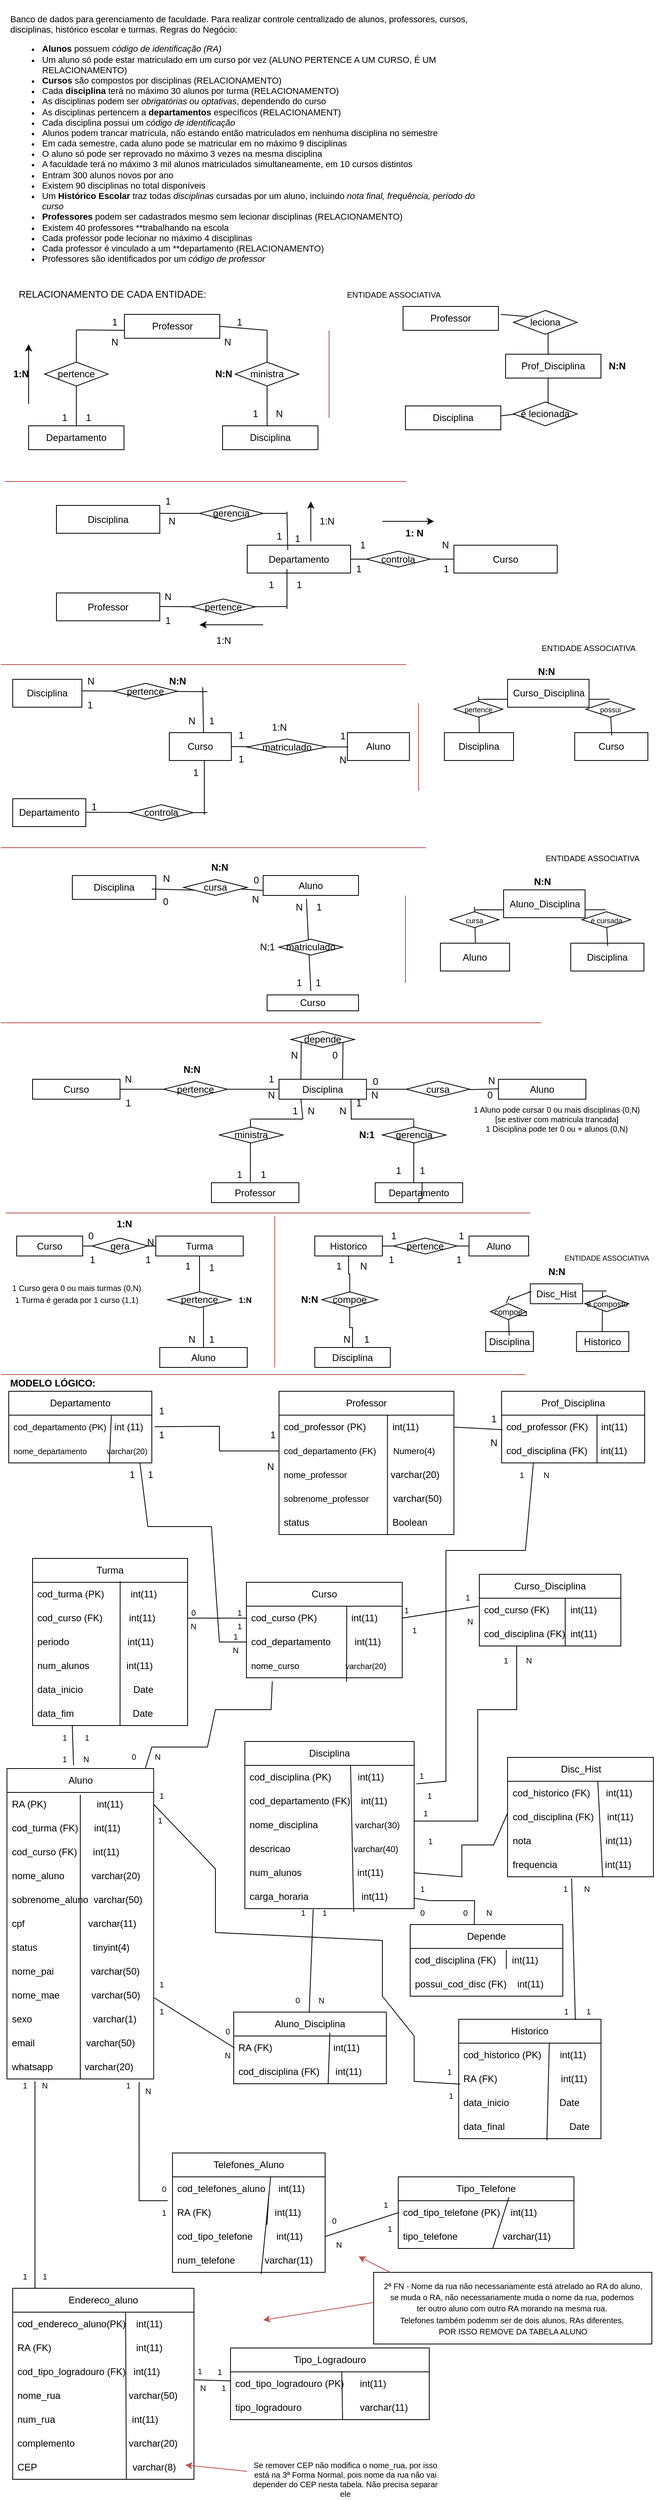 <mxfile version="20.8.10" type="device"><diagram name="Page-1" id="C7pHIz4p0EHYx6ZdPm2D"><mxGraphModel dx="1101" dy="965" grid="1" gridSize="10" guides="1" tooltips="1" connect="1" arrows="1" fold="1" page="1" pageScale="1" pageWidth="827" pageHeight="1169" math="0" shadow="0"><root><mxCell id="0"/><mxCell id="1" parent="0"/><mxCell id="LI_m4nLsAWs20z9p2KXm-2" value="Professor" style="swimlane;fontStyle=0;childLayout=stackLayout;horizontal=1;startSize=30;horizontalStack=0;resizeParent=1;resizeParentMax=0;resizeLast=0;collapsible=1;marginBottom=0;whiteSpace=wrap;html=1;" parent="1" vertex="1"><mxGeometry x="350" y="1753" width="220" height="180" as="geometry"/></mxCell><mxCell id="LI_m4nLsAWs20z9p2KXm-3" value="cod_professor (PK)&amp;nbsp; &amp;nbsp; &amp;nbsp; &amp;nbsp; &amp;nbsp; int(11)" style="text;strokeColor=none;fillColor=none;align=left;verticalAlign=middle;spacingLeft=4;spacingRight=4;overflow=hidden;points=[[0,0.5],[1,0.5]];portConstraint=eastwest;rotatable=0;whiteSpace=wrap;html=1;" parent="LI_m4nLsAWs20z9p2KXm-2" vertex="1"><mxGeometry y="30" width="220" height="30" as="geometry"/></mxCell><mxCell id="LI_m4nLsAWs20z9p2KXm-405" value="" style="endArrow=none;html=1;rounded=0;fontSize=10;exitX=0.62;exitY=1.025;exitDx=0;exitDy=0;exitPerimeter=0;entryX=0.62;entryY=-0.017;entryDx=0;entryDy=0;entryPerimeter=0;" parent="LI_m4nLsAWs20z9p2KXm-2" source="LI_m4nLsAWs20z9p2KXm-66" target="LI_m4nLsAWs20z9p2KXm-3" edge="1"><mxGeometry width="50" height="50" relative="1" as="geometry"><mxPoint x="135.0" y="90" as="sourcePoint"/><mxPoint x="130" y="30" as="targetPoint"/></mxGeometry></mxCell><mxCell id="LI_m4nLsAWs20z9p2KXm-5" value="&lt;font style=&quot;font-size: 11px;&quot;&gt;cod_departamento (FK)&amp;nbsp; &amp;nbsp; &amp;nbsp; &amp;nbsp;Numero(4)&lt;/font&gt;" style="text;strokeColor=none;fillColor=none;align=left;verticalAlign=middle;spacingLeft=4;spacingRight=4;overflow=hidden;points=[[0,0.5],[1,0.5]];portConstraint=eastwest;rotatable=0;whiteSpace=wrap;html=1;" parent="LI_m4nLsAWs20z9p2KXm-2" vertex="1"><mxGeometry y="60" width="220" height="30" as="geometry"/></mxCell><mxCell id="LI_m4nLsAWs20z9p2KXm-4" value="&lt;font style=&quot;font-size: 11px;&quot;&gt;nome_professor&amp;nbsp; &amp;nbsp; &amp;nbsp; &amp;nbsp; &amp;nbsp; &amp;nbsp; &amp;nbsp; &amp;nbsp; &amp;nbsp;&amp;nbsp;&lt;/font&gt;varchar(20)" style="text;strokeColor=none;fillColor=none;align=left;verticalAlign=middle;spacingLeft=4;spacingRight=4;overflow=hidden;points=[[0,0.5],[1,0.5]];portConstraint=eastwest;rotatable=0;whiteSpace=wrap;html=1;" parent="LI_m4nLsAWs20z9p2KXm-2" vertex="1"><mxGeometry y="90" width="220" height="30" as="geometry"/></mxCell><mxCell id="NwuDEGvhMgrirDhShxLe-1" value="&lt;font style=&quot;font-size: 11px;&quot;&gt;sobrenome_professor&amp;nbsp; &amp;nbsp; &amp;nbsp; &amp;nbsp; &amp;nbsp;&amp;nbsp;&lt;/font&gt;varchar(50)" style="text;strokeColor=none;fillColor=none;align=left;verticalAlign=middle;spacingLeft=4;spacingRight=4;overflow=hidden;points=[[0,0.5],[1,0.5]];portConstraint=eastwest;rotatable=0;whiteSpace=wrap;html=1;" parent="LI_m4nLsAWs20z9p2KXm-2" vertex="1"><mxGeometry y="120" width="220" height="30" as="geometry"/></mxCell><mxCell id="LI_m4nLsAWs20z9p2KXm-66" value="status&lt;span style=&quot;white-space: pre;&quot;&gt;&#9;&lt;/span&gt;&lt;span style=&quot;white-space: pre;&quot;&gt;&#9;&lt;/span&gt;&lt;span style=&quot;white-space: pre;&quot;&gt;&#9;&lt;/span&gt;&lt;span style=&quot;white-space: pre;&quot;&gt;&#9;&lt;/span&gt;&amp;nbsp;Boolean" style="text;strokeColor=none;fillColor=none;align=left;verticalAlign=middle;spacingLeft=4;spacingRight=4;overflow=hidden;points=[[0,0.5],[1,0.5]];portConstraint=eastwest;rotatable=0;whiteSpace=wrap;html=1;" parent="LI_m4nLsAWs20z9p2KXm-2" vertex="1"><mxGeometry y="150" width="220" height="30" as="geometry"/></mxCell><mxCell id="LI_m4nLsAWs20z9p2KXm-6" value="Disciplina" style="swimlane;fontStyle=0;childLayout=stackLayout;horizontal=1;startSize=30;horizontalStack=0;resizeParent=1;resizeParentMax=0;resizeLast=0;collapsible=1;marginBottom=0;whiteSpace=wrap;html=1;" parent="1" vertex="1"><mxGeometry x="307" y="2193" width="213" height="210" as="geometry"/></mxCell><mxCell id="LI_m4nLsAWs20z9p2KXm-7" value="cod_disciplina (PK)&amp;nbsp; &amp;nbsp; &amp;nbsp; &amp;nbsp; &amp;nbsp; int(11)" style="text;strokeColor=none;fillColor=none;align=left;verticalAlign=middle;spacingLeft=4;spacingRight=4;overflow=hidden;points=[[0,0.5],[1,0.5]];portConstraint=eastwest;rotatable=0;whiteSpace=wrap;html=1;" parent="LI_m4nLsAWs20z9p2KXm-6" vertex="1"><mxGeometry y="30" width="213" height="30" as="geometry"/></mxCell><mxCell id="LI_m4nLsAWs20z9p2KXm-18" value="cod_departamento (FK)&amp;nbsp; &amp;nbsp; int(11)" style="text;strokeColor=none;fillColor=none;align=left;verticalAlign=middle;spacingLeft=4;spacingRight=4;overflow=hidden;points=[[0,0.5],[1,0.5]];portConstraint=eastwest;rotatable=0;whiteSpace=wrap;html=1;" parent="LI_m4nLsAWs20z9p2KXm-6" vertex="1"><mxGeometry y="60" width="213" height="30" as="geometry"/></mxCell><mxCell id="LI_m4nLsAWs20z9p2KXm-8" value="nome_disciplina&amp;nbsp; &amp;nbsp; &amp;nbsp; &amp;nbsp; &amp;nbsp; &amp;nbsp; &amp;nbsp; &lt;font style=&quot;font-size: 11px;&quot;&gt;varchar(30)&lt;/font&gt;" style="text;strokeColor=none;fillColor=none;align=left;verticalAlign=middle;spacingLeft=4;spacingRight=4;overflow=hidden;points=[[0,0.5],[1,0.5]];portConstraint=eastwest;rotatable=0;whiteSpace=wrap;html=1;" parent="LI_m4nLsAWs20z9p2KXm-6" vertex="1"><mxGeometry y="90" width="213" height="30" as="geometry"/></mxCell><mxCell id="LI_m4nLsAWs20z9p2KXm-9" value="descricao&amp;nbsp; &amp;nbsp; &amp;nbsp; &amp;nbsp; &amp;nbsp; &amp;nbsp; &amp;nbsp; &amp;nbsp; &amp;nbsp; &amp;nbsp; &amp;nbsp;&amp;nbsp;&lt;font style=&quot;font-size: 11px;&quot;&gt;&amp;nbsp; varchar(40)&lt;/font&gt;" style="text;strokeColor=none;fillColor=none;align=left;verticalAlign=middle;spacingLeft=4;spacingRight=4;overflow=hidden;points=[[0,0.5],[1,0.5]];portConstraint=eastwest;rotatable=0;whiteSpace=wrap;html=1;" parent="LI_m4nLsAWs20z9p2KXm-6" vertex="1"><mxGeometry y="120" width="213" height="30" as="geometry"/></mxCell><mxCell id="LI_m4nLsAWs20z9p2KXm-416" value="" style="endArrow=none;html=1;rounded=0;fontSize=10;exitX=0.643;exitY=1.133;exitDx=0;exitDy=0;exitPerimeter=0;" parent="LI_m4nLsAWs20z9p2KXm-6" source="NwuDEGvhMgrirDhShxLe-56" edge="1"><mxGeometry width="50" height="50" relative="1" as="geometry"><mxPoint x="133" y="180" as="sourcePoint"/><mxPoint x="133" y="30" as="targetPoint"/></mxGeometry></mxCell><mxCell id="LI_m4nLsAWs20z9p2KXm-19" value="num_alunos&amp;nbsp; &amp;nbsp; &amp;nbsp; &amp;nbsp; &amp;nbsp; &amp;nbsp; &amp;nbsp; &amp;nbsp; &amp;nbsp; &amp;nbsp; &amp;nbsp;int(11)" style="text;strokeColor=none;fillColor=none;align=left;verticalAlign=middle;spacingLeft=4;spacingRight=4;overflow=hidden;points=[[0,0.5],[1,0.5]];portConstraint=eastwest;rotatable=0;whiteSpace=wrap;html=1;" parent="LI_m4nLsAWs20z9p2KXm-6" vertex="1"><mxGeometry y="150" width="213" height="30" as="geometry"/></mxCell><mxCell id="NwuDEGvhMgrirDhShxLe-56" value="carga_horaria&amp;nbsp; &amp;nbsp; &amp;nbsp; &amp;nbsp; &amp;nbsp; &amp;nbsp; &amp;nbsp; &amp;nbsp; &amp;nbsp; &amp;nbsp; int(11)" style="text;strokeColor=none;fillColor=none;align=left;verticalAlign=middle;spacingLeft=4;spacingRight=4;overflow=hidden;points=[[0,0.5],[1,0.5]];portConstraint=eastwest;rotatable=0;whiteSpace=wrap;html=1;" parent="LI_m4nLsAWs20z9p2KXm-6" vertex="1"><mxGeometry y="180" width="213" height="30" as="geometry"/></mxCell><mxCell id="LI_m4nLsAWs20z9p2KXm-10" value="Aluno" style="swimlane;fontStyle=0;childLayout=stackLayout;horizontal=1;startSize=30;horizontalStack=0;resizeParent=1;resizeParentMax=0;resizeLast=0;collapsible=1;marginBottom=0;whiteSpace=wrap;html=1;" parent="1" vertex="1"><mxGeometry x="7.75" y="2227" width="184.5" height="390" as="geometry"/></mxCell><mxCell id="LI_m4nLsAWs20z9p2KXm-11" value="RA (PK)&amp;nbsp; &amp;nbsp; &amp;nbsp; &amp;nbsp; &amp;nbsp; &amp;nbsp; &amp;nbsp; &amp;nbsp; &amp;nbsp; &amp;nbsp;int(11)" style="text;strokeColor=none;fillColor=none;align=left;verticalAlign=middle;spacingLeft=4;spacingRight=4;overflow=hidden;points=[[0,0.5],[1,0.5]];portConstraint=eastwest;rotatable=0;whiteSpace=wrap;html=1;" parent="LI_m4nLsAWs20z9p2KXm-10" vertex="1"><mxGeometry y="30" width="184.5" height="30" as="geometry"/></mxCell><mxCell id="LI_m4nLsAWs20z9p2KXm-169" value="cod_turma (FK)&amp;nbsp; &amp;nbsp; &amp;nbsp; int(11)" style="text;strokeColor=none;fillColor=none;align=left;verticalAlign=middle;spacingLeft=4;spacingRight=4;overflow=hidden;points=[[0,0.5],[1,0.5]];portConstraint=eastwest;rotatable=0;whiteSpace=wrap;html=1;" parent="LI_m4nLsAWs20z9p2KXm-10" vertex="1"><mxGeometry y="60" width="184.5" height="30" as="geometry"/></mxCell><mxCell id="LI_m4nLsAWs20z9p2KXm-447" value="" style="endArrow=none;html=1;rounded=0;fontSize=11;entryX=0.5;entryY=0.1;entryDx=0;entryDy=0;entryPerimeter=0;" parent="LI_m4nLsAWs20z9p2KXm-10" target="LI_m4nLsAWs20z9p2KXm-11" edge="1"><mxGeometry width="50" height="50" relative="1" as="geometry"><mxPoint x="92.25" y="390" as="sourcePoint"/><mxPoint x="103.217" y="27.14" as="targetPoint"/></mxGeometry></mxCell><mxCell id="LI_m4nLsAWs20z9p2KXm-14" value="cod_curso (FK)&amp;nbsp; &amp;nbsp; &amp;nbsp; int(11)" style="text;strokeColor=none;fillColor=none;align=left;verticalAlign=middle;spacingLeft=4;spacingRight=4;overflow=hidden;points=[[0,0.5],[1,0.5]];portConstraint=eastwest;rotatable=0;whiteSpace=wrap;html=1;" parent="LI_m4nLsAWs20z9p2KXm-10" vertex="1"><mxGeometry y="90" width="184.5" height="30" as="geometry"/></mxCell><mxCell id="LI_m4nLsAWs20z9p2KXm-15" value="nome_aluno&lt;span style=&quot;white-space: pre;&quot;&gt;&#9;&lt;/span&gt;&amp;nbsp; &amp;nbsp; &amp;nbsp; varchar(20)&amp;nbsp;" style="text;strokeColor=none;fillColor=none;align=left;verticalAlign=middle;spacingLeft=4;spacingRight=4;overflow=hidden;points=[[0,0.5],[1,0.5]];portConstraint=eastwest;rotatable=0;whiteSpace=wrap;html=1;" parent="LI_m4nLsAWs20z9p2KXm-10" vertex="1"><mxGeometry y="120" width="184.5" height="30" as="geometry"/></mxCell><mxCell id="LI_m4nLsAWs20z9p2KXm-12" value="sobrenome_aluno&amp;nbsp; varchar(50)" style="text;strokeColor=none;fillColor=none;align=left;verticalAlign=middle;spacingLeft=4;spacingRight=4;overflow=hidden;points=[[0,0.5],[1,0.5]];portConstraint=eastwest;rotatable=0;whiteSpace=wrap;html=1;" parent="LI_m4nLsAWs20z9p2KXm-10" vertex="1"><mxGeometry y="150" width="184.5" height="30" as="geometry"/></mxCell><mxCell id="LI_m4nLsAWs20z9p2KXm-164" value="cpf&amp;nbsp; &amp;nbsp; &amp;nbsp; &amp;nbsp; &amp;nbsp; &amp;nbsp; &amp;nbsp; &amp;nbsp; &amp;nbsp; &amp;nbsp; &amp;nbsp; &amp;nbsp; varchar(11)" style="text;strokeColor=none;fillColor=none;align=left;verticalAlign=middle;spacingLeft=4;spacingRight=4;overflow=hidden;points=[[0,0.5],[1,0.5]];portConstraint=eastwest;rotatable=0;whiteSpace=wrap;html=1;" parent="LI_m4nLsAWs20z9p2KXm-10" vertex="1"><mxGeometry y="180" width="184.5" height="30" as="geometry"/></mxCell><mxCell id="LI_m4nLsAWs20z9p2KXm-165" value="status&amp;nbsp; &amp;nbsp; &amp;nbsp; &amp;nbsp; &amp;nbsp; &amp;nbsp; &amp;nbsp; &amp;nbsp; &amp;nbsp; &amp;nbsp; &amp;nbsp;tinyint(4)" style="text;strokeColor=none;fillColor=none;align=left;verticalAlign=middle;spacingLeft=4;spacingRight=4;overflow=hidden;points=[[0,0.5],[1,0.5]];portConstraint=eastwest;rotatable=0;whiteSpace=wrap;html=1;" parent="LI_m4nLsAWs20z9p2KXm-10" vertex="1"><mxGeometry y="210" width="184.5" height="30" as="geometry"/></mxCell><mxCell id="LI_m4nLsAWs20z9p2KXm-166" value="nome_pai&amp;nbsp; &amp;nbsp; &amp;nbsp; &amp;nbsp; &amp;nbsp; &amp;nbsp; &amp;nbsp; varchar(50)" style="text;strokeColor=none;fillColor=none;align=left;verticalAlign=middle;spacingLeft=4;spacingRight=4;overflow=hidden;points=[[0,0.5],[1,0.5]];portConstraint=eastwest;rotatable=0;whiteSpace=wrap;html=1;" parent="LI_m4nLsAWs20z9p2KXm-10" vertex="1"><mxGeometry y="240" width="184.5" height="30" as="geometry"/></mxCell><mxCell id="LI_m4nLsAWs20z9p2KXm-484" value="nome_mae&amp;nbsp; &amp;nbsp; &amp;nbsp; &amp;nbsp; &amp;nbsp; &amp;nbsp; varchar(50)" style="text;strokeColor=none;fillColor=none;align=left;verticalAlign=middle;spacingLeft=4;spacingRight=4;overflow=hidden;points=[[0,0.5],[1,0.5]];portConstraint=eastwest;rotatable=0;whiteSpace=wrap;html=1;" parent="LI_m4nLsAWs20z9p2KXm-10" vertex="1"><mxGeometry y="270" width="184.5" height="30" as="geometry"/></mxCell><mxCell id="LI_m4nLsAWs20z9p2KXm-167" value="sexo&amp;nbsp; &amp;nbsp; &amp;nbsp; &amp;nbsp; &amp;nbsp; &amp;nbsp; &amp;nbsp; &amp;nbsp; &amp;nbsp; &amp;nbsp; &amp;nbsp; &amp;nbsp;varchar(1)" style="text;strokeColor=none;fillColor=none;align=left;verticalAlign=middle;spacingLeft=4;spacingRight=4;overflow=hidden;points=[[0,0.5],[1,0.5]];portConstraint=eastwest;rotatable=0;whiteSpace=wrap;html=1;" parent="LI_m4nLsAWs20z9p2KXm-10" vertex="1"><mxGeometry y="300" width="184.5" height="30" as="geometry"/></mxCell><mxCell id="LI_m4nLsAWs20z9p2KXm-168" value="email&amp;nbsp; &amp;nbsp;&lt;span style=&quot;white-space: pre;&quot;&gt;&#9;&lt;/span&gt;&lt;span style=&quot;white-space: pre;&quot;&gt;&#9;&lt;/span&gt;&amp;nbsp; &amp;nbsp; varchar(50)" style="text;strokeColor=none;fillColor=none;align=left;verticalAlign=middle;spacingLeft=4;spacingRight=4;overflow=hidden;points=[[0,0.5],[1,0.5]];portConstraint=eastwest;rotatable=0;whiteSpace=wrap;html=1;" parent="LI_m4nLsAWs20z9p2KXm-10" vertex="1"><mxGeometry y="330" width="184.5" height="30" as="geometry"/></mxCell><mxCell id="LI_m4nLsAWs20z9p2KXm-488" value="whatsapp&amp;nbsp; &amp;nbsp; &amp;nbsp; &amp;nbsp; &amp;nbsp; &amp;nbsp; varchar(20)" style="text;strokeColor=none;fillColor=none;align=left;verticalAlign=middle;spacingLeft=4;spacingRight=4;overflow=hidden;points=[[0,0.5],[1,0.5]];portConstraint=eastwest;rotatable=0;whiteSpace=wrap;html=1;" parent="LI_m4nLsAWs20z9p2KXm-10" vertex="1"><mxGeometry y="360" width="184.5" height="30" as="geometry"/></mxCell><mxCell id="LI_m4nLsAWs20z9p2KXm-20" value="Curso" style="swimlane;fontStyle=0;childLayout=stackLayout;horizontal=1;startSize=30;horizontalStack=0;resizeParent=1;resizeParentMax=0;resizeLast=0;collapsible=1;marginBottom=0;whiteSpace=wrap;html=1;" parent="1" vertex="1"><mxGeometry x="309" y="1993" width="196" height="120" as="geometry"/></mxCell><mxCell id="LI_m4nLsAWs20z9p2KXm-21" value="cod_curso (PK)&amp;nbsp; &amp;nbsp; &amp;nbsp; &amp;nbsp; &amp;nbsp; &amp;nbsp; &amp;nbsp;int(11)" style="text;strokeColor=none;fillColor=none;align=left;verticalAlign=middle;spacingLeft=4;spacingRight=4;overflow=hidden;points=[[0,0.5],[1,0.5]];portConstraint=eastwest;rotatable=0;whiteSpace=wrap;html=1;" parent="LI_m4nLsAWs20z9p2KXm-20" vertex="1"><mxGeometry y="30" width="196" height="30" as="geometry"/></mxCell><mxCell id="LI_m4nLsAWs20z9p2KXm-24" value="cod_departamento&amp;nbsp; &amp;nbsp; &amp;nbsp; &amp;nbsp; &amp;nbsp;int(11)" style="text;strokeColor=none;fillColor=none;align=left;verticalAlign=middle;spacingLeft=4;spacingRight=4;overflow=hidden;points=[[0,0.5],[1,0.5]];portConstraint=eastwest;rotatable=0;whiteSpace=wrap;html=1;" parent="LI_m4nLsAWs20z9p2KXm-20" vertex="1"><mxGeometry y="60" width="196" height="30" as="geometry"/></mxCell><mxCell id="LI_m4nLsAWs20z9p2KXm-374" value="" style="endArrow=none;html=1;rounded=0;fontSize=10;entryX=0.565;entryY=-0.044;entryDx=0;entryDy=0;entryPerimeter=0;" parent="LI_m4nLsAWs20z9p2KXm-20" edge="1"><mxGeometry width="50" height="50" relative="1" as="geometry"><mxPoint x="126" y="125" as="sourcePoint"/><mxPoint x="126.175" y="30.0" as="targetPoint"/></mxGeometry></mxCell><mxCell id="LI_m4nLsAWs20z9p2KXm-22" value="&lt;font style=&quot;font-size: 11px;&quot;&gt;nome_curso&amp;nbsp; &amp;nbsp; &amp;nbsp; &amp;nbsp; &amp;nbsp; &amp;nbsp; &amp;nbsp; &amp;nbsp; &amp;nbsp; &amp;nbsp;&lt;/font&gt;&lt;font size=&quot;1&quot; style=&quot;&quot;&gt;varchar(20&lt;/font&gt;&lt;font style=&quot;font-size: 11px;&quot;&gt;)&lt;/font&gt;" style="text;strokeColor=none;fillColor=none;align=left;verticalAlign=middle;spacingLeft=4;spacingRight=4;overflow=hidden;points=[[0,0.5],[1,0.5]];portConstraint=eastwest;rotatable=0;whiteSpace=wrap;html=1;" parent="LI_m4nLsAWs20z9p2KXm-20" vertex="1"><mxGeometry y="90" width="196" height="30" as="geometry"/></mxCell><mxCell id="LI_m4nLsAWs20z9p2KXm-25" value="Departamento" style="swimlane;fontStyle=0;childLayout=stackLayout;horizontal=1;startSize=30;horizontalStack=0;resizeParent=1;resizeParentMax=0;resizeLast=0;collapsible=1;marginBottom=0;whiteSpace=wrap;html=1;" parent="1" vertex="1"><mxGeometry x="10" y="1753" width="180" height="90" as="geometry"/></mxCell><mxCell id="LI_m4nLsAWs20z9p2KXm-26" value="&lt;font style=&quot;font-size: 11px;&quot;&gt;cod_departamento (PK)&lt;/font&gt;&amp;nbsp; &amp;nbsp;int (11)" style="text;strokeColor=none;fillColor=none;align=left;verticalAlign=middle;spacingLeft=4;spacingRight=4;overflow=hidden;points=[[0,0.5],[1,0.5]];portConstraint=eastwest;rotatable=0;whiteSpace=wrap;html=1;" parent="LI_m4nLsAWs20z9p2KXm-25" vertex="1"><mxGeometry y="30" width="180" height="30" as="geometry"/></mxCell><mxCell id="LI_m4nLsAWs20z9p2KXm-27" value="&lt;font style=&quot;font-size: 10px;&quot;&gt;nome_departamento&amp;nbsp; &amp;nbsp; &amp;nbsp; &amp;nbsp; &amp;nbsp;varchar(20)&lt;/font&gt;" style="text;strokeColor=none;fillColor=none;align=left;verticalAlign=middle;spacingLeft=4;spacingRight=4;overflow=hidden;points=[[0,0.5],[1,0.5]];portConstraint=eastwest;rotatable=0;whiteSpace=wrap;html=1;" parent="LI_m4nLsAWs20z9p2KXm-25" vertex="1"><mxGeometry y="60" width="180" height="30" as="geometry"/></mxCell><mxCell id="LI_m4nLsAWs20z9p2KXm-401" value="" style="endArrow=none;html=1;rounded=0;fontSize=10;entryX=0.717;entryY=0.025;entryDx=0;entryDy=0;entryPerimeter=0;exitX=0.703;exitY=1.025;exitDx=0;exitDy=0;exitPerimeter=0;" parent="LI_m4nLsAWs20z9p2KXm-25" source="LI_m4nLsAWs20z9p2KXm-27" target="LI_m4nLsAWs20z9p2KXm-26" edge="1"><mxGeometry width="50" height="50" relative="1" as="geometry"><mxPoint x="140.0" y="125" as="sourcePoint"/><mxPoint x="140.175" y="30" as="targetPoint"/></mxGeometry></mxCell><mxCell id="LI_m4nLsAWs20z9p2KXm-35" value="Historico" style="swimlane;fontStyle=0;childLayout=stackLayout;horizontal=1;startSize=30;horizontalStack=0;resizeParent=1;resizeParentMax=0;resizeLast=0;collapsible=1;marginBottom=0;whiteSpace=wrap;html=1;" parent="1" vertex="1"><mxGeometry x="576" y="2542" width="179" height="150" as="geometry"/></mxCell><mxCell id="LI_m4nLsAWs20z9p2KXm-36" value="cod_historico (PK)&amp;nbsp; &amp;nbsp; &amp;nbsp; &amp;nbsp;int(11)" style="text;strokeColor=none;fillColor=none;align=left;verticalAlign=middle;spacingLeft=4;spacingRight=4;overflow=hidden;points=[[0,0.5],[1,0.5]];portConstraint=eastwest;rotatable=0;whiteSpace=wrap;html=1;" parent="LI_m4nLsAWs20z9p2KXm-35" vertex="1"><mxGeometry y="30" width="179" height="30" as="geometry"/></mxCell><mxCell id="LI_m4nLsAWs20z9p2KXm-415" value="" style="endArrow=none;html=1;rounded=0;fontSize=10;exitX=0.62;exitY=1.067;exitDx=0;exitDy=0;exitPerimeter=0;" parent="LI_m4nLsAWs20z9p2KXm-35" source="LI_m4nLsAWs20z9p2KXm-487" edge="1"><mxGeometry width="50" height="50" relative="1" as="geometry"><mxPoint x="114.0" y="120" as="sourcePoint"/><mxPoint x="114" y="30" as="targetPoint"/></mxGeometry></mxCell><mxCell id="LI_m4nLsAWs20z9p2KXm-220" value="RA (FK)&amp;nbsp; &amp;nbsp; &amp;nbsp; &amp;nbsp; &amp;nbsp; &amp;nbsp; &amp;nbsp; &amp;nbsp; &amp;nbsp; &amp;nbsp; &amp;nbsp; &amp;nbsp; int(11)" style="text;strokeColor=none;fillColor=none;align=left;verticalAlign=middle;spacingLeft=4;spacingRight=4;overflow=hidden;points=[[0,0.5],[1,0.5]];portConstraint=eastwest;rotatable=0;whiteSpace=wrap;html=1;" parent="LI_m4nLsAWs20z9p2KXm-35" vertex="1"><mxGeometry y="60" width="179" height="30" as="geometry"/></mxCell><mxCell id="LI_m4nLsAWs20z9p2KXm-39" value="data_inicio&amp;nbsp; &amp;nbsp; &amp;nbsp; &amp;nbsp; &amp;nbsp; &amp;nbsp; &amp;nbsp; &amp;nbsp; &amp;nbsp; &amp;nbsp;Date&lt;span style=&quot;white-space: pre;&quot;&gt;&#9;&lt;/span&gt;" style="text;strokeColor=none;fillColor=none;align=left;verticalAlign=middle;spacingLeft=4;spacingRight=4;overflow=hidden;points=[[0,0.5],[1,0.5]];portConstraint=eastwest;rotatable=0;whiteSpace=wrap;html=1;" parent="LI_m4nLsAWs20z9p2KXm-35" vertex="1"><mxGeometry y="90" width="179" height="30" as="geometry"/></mxCell><mxCell id="LI_m4nLsAWs20z9p2KXm-487" value="data_final&amp;nbsp; &amp;nbsp; &amp;nbsp; &amp;nbsp; &amp;nbsp;&lt;span style=&quot;white-space: pre;&quot;&gt;&#9;&lt;/span&gt;&lt;span style=&quot;white-space: pre;&quot;&gt;&#9;&lt;/span&gt;Date" style="text;strokeColor=none;fillColor=none;align=left;verticalAlign=middle;spacingLeft=4;spacingRight=4;overflow=hidden;points=[[0,0.5],[1,0.5]];portConstraint=eastwest;rotatable=0;whiteSpace=wrap;html=1;" parent="LI_m4nLsAWs20z9p2KXm-35" vertex="1"><mxGeometry y="120" width="179" height="30" as="geometry"/></mxCell><mxCell id="LI_m4nLsAWs20z9p2KXm-40" value="Professor" style="rounded=0;whiteSpace=wrap;html=1;" parent="1" vertex="1"><mxGeometry x="155.5" y="400" width="120" height="30" as="geometry"/></mxCell><mxCell id="LI_m4nLsAWs20z9p2KXm-41" value="Departamento" style="rounded=0;whiteSpace=wrap;html=1;" parent="1" vertex="1"><mxGeometry x="35" y="540" width="120" height="30" as="geometry"/></mxCell><mxCell id="LI_m4nLsAWs20z9p2KXm-42" value="Disciplina" style="rounded=0;whiteSpace=wrap;html=1;" parent="1" vertex="1"><mxGeometry x="279" y="540" width="120" height="30" as="geometry"/></mxCell><mxCell id="LI_m4nLsAWs20z9p2KXm-43" value="" style="endArrow=none;html=1;rounded=0;" parent="1" edge="1"><mxGeometry width="50" height="50" relative="1" as="geometry"><mxPoint x="335" y="540" as="sourcePoint"/><mxPoint x="335" y="420" as="targetPoint"/></mxGeometry></mxCell><mxCell id="LI_m4nLsAWs20z9p2KXm-44" value="" style="endArrow=none;html=1;rounded=0;exitX=1;exitY=0.5;exitDx=0;exitDy=0;" parent="1" source="LI_m4nLsAWs20z9p2KXm-40" edge="1"><mxGeometry width="50" height="50" relative="1" as="geometry"><mxPoint x="325" y="470" as="sourcePoint"/><mxPoint x="335" y="420" as="targetPoint"/></mxGeometry></mxCell><mxCell id="LI_m4nLsAWs20z9p2KXm-45" value="" style="endArrow=none;html=1;rounded=0;exitX=1;exitY=0.5;exitDx=0;exitDy=0;" parent="1" edge="1"><mxGeometry width="50" height="50" relative="1" as="geometry"><mxPoint x="95" y="419.5" as="sourcePoint"/><mxPoint x="155" y="420" as="targetPoint"/></mxGeometry></mxCell><mxCell id="LI_m4nLsAWs20z9p2KXm-46" value="" style="endArrow=none;html=1;rounded=0;startArrow=none;" parent="1" source="LI_m4nLsAWs20z9p2KXm-48" edge="1"><mxGeometry width="50" height="50" relative="1" as="geometry"><mxPoint x="95" y="540" as="sourcePoint"/><mxPoint x="95" y="420" as="targetPoint"/></mxGeometry></mxCell><mxCell id="LI_m4nLsAWs20z9p2KXm-47" value="ministra" style="rhombus;whiteSpace=wrap;html=1;" parent="1" vertex="1"><mxGeometry x="295" y="460" width="80" height="30" as="geometry"/></mxCell><mxCell id="LI_m4nLsAWs20z9p2KXm-49" value="" style="endArrow=none;html=1;rounded=0;" parent="1" target="LI_m4nLsAWs20z9p2KXm-48" edge="1"><mxGeometry width="50" height="50" relative="1" as="geometry"><mxPoint x="95" y="540" as="sourcePoint"/><mxPoint x="95" y="420" as="targetPoint"/></mxGeometry></mxCell><mxCell id="LI_m4nLsAWs20z9p2KXm-48" value="pertence" style="rhombus;whiteSpace=wrap;html=1;" parent="1" vertex="1"><mxGeometry x="55" y="460" width="80" height="30" as="geometry"/></mxCell><mxCell id="LI_m4nLsAWs20z9p2KXm-50" value="1" style="text;html=1;align=center;verticalAlign=middle;resizable=0;points=[];autosize=1;strokeColor=none;fillColor=none;" parent="1" vertex="1"><mxGeometry x="285" y="395" width="30" height="30" as="geometry"/></mxCell><mxCell id="LI_m4nLsAWs20z9p2KXm-51" value="N" style="text;html=1;align=center;verticalAlign=middle;resizable=0;points=[];autosize=1;strokeColor=none;fillColor=none;" parent="1" vertex="1"><mxGeometry x="335" y="510" width="30" height="30" as="geometry"/></mxCell><mxCell id="LI_m4nLsAWs20z9p2KXm-52" value="1" style="text;html=1;align=center;verticalAlign=middle;resizable=0;points=[];autosize=1;strokeColor=none;fillColor=none;" parent="1" vertex="1"><mxGeometry x="305" y="510" width="30" height="30" as="geometry"/></mxCell><mxCell id="LI_m4nLsAWs20z9p2KXm-54" value="1" style="text;html=1;align=center;verticalAlign=middle;resizable=0;points=[];autosize=1;strokeColor=none;fillColor=none;" parent="1" vertex="1"><mxGeometry x="65" y="515" width="30" height="30" as="geometry"/></mxCell><mxCell id="LI_m4nLsAWs20z9p2KXm-55" value="1" style="text;html=1;align=center;verticalAlign=middle;resizable=0;points=[];autosize=1;strokeColor=none;fillColor=none;" parent="1" vertex="1"><mxGeometry x="128" y="395" width="30" height="30" as="geometry"/></mxCell><mxCell id="LI_m4nLsAWs20z9p2KXm-57" value="N" style="text;html=1;align=center;verticalAlign=middle;resizable=0;points=[];autosize=1;strokeColor=none;fillColor=none;" parent="1" vertex="1"><mxGeometry x="270" y="420" width="30" height="30" as="geometry"/></mxCell><mxCell id="LI_m4nLsAWs20z9p2KXm-59" value="N:N" style="text;html=1;align=center;verticalAlign=middle;resizable=0;points=[];autosize=1;strokeColor=none;fillColor=none;fontStyle=1" parent="1" vertex="1"><mxGeometry x="260" y="460" width="40" height="30" as="geometry"/></mxCell><mxCell id="LI_m4nLsAWs20z9p2KXm-62" value="N" style="text;html=1;align=center;verticalAlign=middle;resizable=0;points=[];autosize=1;strokeColor=none;fillColor=none;" parent="1" vertex="1"><mxGeometry x="128" y="420" width="30" height="30" as="geometry"/></mxCell><mxCell id="LI_m4nLsAWs20z9p2KXm-63" value="1" style="text;html=1;align=center;verticalAlign=middle;resizable=0;points=[];autosize=1;strokeColor=none;fillColor=none;" parent="1" vertex="1"><mxGeometry x="95" y="515" width="30" height="30" as="geometry"/></mxCell><mxCell id="LI_m4nLsAWs20z9p2KXm-64" value="" style="endArrow=classic;html=1;rounded=0;" parent="1" edge="1"><mxGeometry width="50" height="50" relative="1" as="geometry"><mxPoint x="35" y="512.5" as="sourcePoint"/><mxPoint x="35" y="437.5" as="targetPoint"/></mxGeometry></mxCell><mxCell id="LI_m4nLsAWs20z9p2KXm-65" value="1:N" style="text;html=1;align=center;verticalAlign=middle;resizable=0;points=[];autosize=1;strokeColor=none;fillColor=none;fontStyle=1" parent="1" vertex="1"><mxGeometry x="5" y="460" width="40" height="30" as="geometry"/></mxCell><mxCell id="LI_m4nLsAWs20z9p2KXm-72" style="edgeStyle=orthogonalEdgeStyle;rounded=0;orthogonalLoop=1;jettySize=auto;html=1;entryX=0;entryY=0.5;entryDx=0;entryDy=0;endArrow=none;endFill=0;startArrow=none;" parent="1" source="LI_m4nLsAWs20z9p2KXm-98" target="LI_m4nLsAWs20z9p2KXm-69" edge="1"><mxGeometry relative="1" as="geometry"/></mxCell><mxCell id="LI_m4nLsAWs20z9p2KXm-67" value="Departamento" style="rounded=0;whiteSpace=wrap;html=1;" parent="1" vertex="1"><mxGeometry x="310" y="690" width="130" height="35" as="geometry"/></mxCell><mxCell id="LI_m4nLsAWs20z9p2KXm-69" value="Curso" style="rounded=0;whiteSpace=wrap;html=1;" parent="1" vertex="1"><mxGeometry x="570" y="690" width="130" height="35" as="geometry"/></mxCell><mxCell id="LI_m4nLsAWs20z9p2KXm-70" value="" style="endArrow=none;html=1;rounded=0;fillColor=#f8cecc;strokeColor=#b85450;" parent="1" edge="1"><mxGeometry width="50" height="50" relative="1" as="geometry"><mxPoint x="5" y="610" as="sourcePoint"/><mxPoint x="510" y="610" as="targetPoint"/></mxGeometry></mxCell><mxCell id="LI_m4nLsAWs20z9p2KXm-73" value="Disciplina" style="rounded=0;whiteSpace=wrap;html=1;" parent="1" vertex="1"><mxGeometry x="70" y="640" width="130" height="35" as="geometry"/></mxCell><mxCell id="LI_m4nLsAWs20z9p2KXm-74" value="Professor" style="rounded=0;whiteSpace=wrap;html=1;" parent="1" vertex="1"><mxGeometry x="70" y="750" width="130" height="35" as="geometry"/></mxCell><mxCell id="LI_m4nLsAWs20z9p2KXm-75" value="" style="endArrow=none;html=1;rounded=0;startArrow=none;" parent="1" source="LI_m4nLsAWs20z9p2KXm-79" edge="1"><mxGeometry width="50" height="50" relative="1" as="geometry"><mxPoint x="200" y="650" as="sourcePoint"/><mxPoint x="360" y="650" as="targetPoint"/></mxGeometry></mxCell><mxCell id="LI_m4nLsAWs20z9p2KXm-76" value="" style="endArrow=none;html=1;rounded=0;startArrow=none;" parent="1" source="LI_m4nLsAWs20z9p2KXm-82" edge="1"><mxGeometry width="50" height="50" relative="1" as="geometry"><mxPoint x="200" y="767" as="sourcePoint"/><mxPoint x="360" y="767" as="targetPoint"/></mxGeometry></mxCell><mxCell id="LI_m4nLsAWs20z9p2KXm-77" value="" style="endArrow=none;html=1;rounded=0;exitX=0.867;exitY=1.067;exitDx=0;exitDy=0;exitPerimeter=0;" parent="1" source="LI_m4nLsAWs20z9p2KXm-87" edge="1"><mxGeometry width="50" height="50" relative="1" as="geometry"><mxPoint x="364.5" y="767.5" as="sourcePoint"/><mxPoint x="360" y="648" as="targetPoint"/></mxGeometry></mxCell><mxCell id="LI_m4nLsAWs20z9p2KXm-78" value="" style="endArrow=none;html=1;rounded=0;" parent="1" edge="1"><mxGeometry width="50" height="50" relative="1" as="geometry"><mxPoint x="360" y="720" as="sourcePoint"/><mxPoint x="360" y="770" as="targetPoint"/></mxGeometry></mxCell><mxCell id="LI_m4nLsAWs20z9p2KXm-81" value="" style="endArrow=none;html=1;rounded=0;" parent="1" target="LI_m4nLsAWs20z9p2KXm-79" edge="1"><mxGeometry width="50" height="50" relative="1" as="geometry"><mxPoint x="200" y="650" as="sourcePoint"/><mxPoint x="360" y="650" as="targetPoint"/></mxGeometry></mxCell><mxCell id="LI_m4nLsAWs20z9p2KXm-79" value="gerencia" style="rhombus;whiteSpace=wrap;html=1;" parent="1" vertex="1"><mxGeometry x="250" y="640" width="80" height="20" as="geometry"/></mxCell><mxCell id="LI_m4nLsAWs20z9p2KXm-83" value="" style="endArrow=none;html=1;rounded=0;" parent="1" target="LI_m4nLsAWs20z9p2KXm-82" edge="1"><mxGeometry width="50" height="50" relative="1" as="geometry"><mxPoint x="200" y="767" as="sourcePoint"/><mxPoint x="360" y="767" as="targetPoint"/></mxGeometry></mxCell><mxCell id="LI_m4nLsAWs20z9p2KXm-82" value="pertence" style="rhombus;whiteSpace=wrap;html=1;" parent="1" vertex="1"><mxGeometry x="240" y="757.5" width="80" height="20" as="geometry"/></mxCell><mxCell id="LI_m4nLsAWs20z9p2KXm-84" value="1" style="text;html=1;align=center;verticalAlign=middle;resizable=0;points=[];autosize=1;strokeColor=none;fillColor=none;" parent="1" vertex="1"><mxGeometry x="195" y="620" width="30" height="30" as="geometry"/></mxCell><mxCell id="LI_m4nLsAWs20z9p2KXm-86" value="1" style="text;html=1;align=center;verticalAlign=middle;resizable=0;points=[];autosize=1;strokeColor=none;fillColor=none;" parent="1" vertex="1"><mxGeometry x="358" y="667" width="30" height="30" as="geometry"/></mxCell><mxCell id="LI_m4nLsAWs20z9p2KXm-87" value="1" style="text;html=1;align=center;verticalAlign=middle;resizable=0;points=[];autosize=1;strokeColor=none;fillColor=none;" parent="1" vertex="1"><mxGeometry x="335" y="664" width="30" height="30" as="geometry"/></mxCell><mxCell id="LI_m4nLsAWs20z9p2KXm-88" value="N" style="text;html=1;align=center;verticalAlign=middle;resizable=0;points=[];autosize=1;strokeColor=none;fillColor=none;" parent="1" vertex="1"><mxGeometry x="200" y="645" width="30" height="30" as="geometry"/></mxCell><mxCell id="LI_m4nLsAWs20z9p2KXm-89" value="" style="endArrow=classic;html=1;rounded=0;" parent="1" edge="1"><mxGeometry width="50" height="50" relative="1" as="geometry"><mxPoint x="390" y="685" as="sourcePoint"/><mxPoint x="390" y="635" as="targetPoint"/></mxGeometry></mxCell><mxCell id="LI_m4nLsAWs20z9p2KXm-90" value="1:N" style="text;html=1;align=center;verticalAlign=middle;resizable=0;points=[];autosize=1;strokeColor=none;fillColor=none;" parent="1" vertex="1"><mxGeometry x="390" y="645" width="40" height="30" as="geometry"/></mxCell><mxCell id="LI_m4nLsAWs20z9p2KXm-91" value="1" style="text;html=1;align=center;verticalAlign=middle;resizable=0;points=[];autosize=1;strokeColor=none;fillColor=none;" parent="1" vertex="1"><mxGeometry x="195" y="770" width="30" height="30" as="geometry"/></mxCell><mxCell id="LI_m4nLsAWs20z9p2KXm-92" value="1" style="text;html=1;align=center;verticalAlign=middle;resizable=0;points=[];autosize=1;strokeColor=none;fillColor=none;" parent="1" vertex="1"><mxGeometry x="360" y="725" width="30" height="30" as="geometry"/></mxCell><mxCell id="LI_m4nLsAWs20z9p2KXm-94" value="1" style="text;html=1;align=center;verticalAlign=middle;resizable=0;points=[];autosize=1;strokeColor=none;fillColor=none;" parent="1" vertex="1"><mxGeometry x="325" y="725" width="30" height="30" as="geometry"/></mxCell><mxCell id="LI_m4nLsAWs20z9p2KXm-95" value="N" style="text;html=1;align=center;verticalAlign=middle;resizable=0;points=[];autosize=1;strokeColor=none;fillColor=none;" parent="1" vertex="1"><mxGeometry x="195" y="740" width="30" height="30" as="geometry"/></mxCell><mxCell id="LI_m4nLsAWs20z9p2KXm-96" value="" style="endArrow=classic;html=1;rounded=0;" parent="1" edge="1"><mxGeometry width="50" height="50" relative="1" as="geometry"><mxPoint x="330" y="790" as="sourcePoint"/><mxPoint x="250" y="790" as="targetPoint"/></mxGeometry></mxCell><mxCell id="LI_m4nLsAWs20z9p2KXm-97" value="1:N" style="text;html=1;align=center;verticalAlign=middle;resizable=0;points=[];autosize=1;strokeColor=none;fillColor=none;" parent="1" vertex="1"><mxGeometry x="260" y="795" width="40" height="30" as="geometry"/></mxCell><mxCell id="LI_m4nLsAWs20z9p2KXm-99" value="" style="edgeStyle=orthogonalEdgeStyle;rounded=0;orthogonalLoop=1;jettySize=auto;html=1;entryX=0;entryY=0.5;entryDx=0;entryDy=0;endArrow=none;endFill=0;" parent="1" source="LI_m4nLsAWs20z9p2KXm-67" target="LI_m4nLsAWs20z9p2KXm-98" edge="1"><mxGeometry relative="1" as="geometry"><mxPoint x="440" y="707.5" as="sourcePoint"/><mxPoint x="570" y="707.5" as="targetPoint"/></mxGeometry></mxCell><mxCell id="LI_m4nLsAWs20z9p2KXm-98" value="controla" style="rhombus;whiteSpace=wrap;html=1;" parent="1" vertex="1"><mxGeometry x="460" y="697.5" width="80" height="20" as="geometry"/></mxCell><mxCell id="LI_m4nLsAWs20z9p2KXm-100" value="N" style="text;html=1;align=center;verticalAlign=middle;resizable=0;points=[];autosize=1;strokeColor=none;fillColor=none;" parent="1" vertex="1"><mxGeometry x="544" y="675" width="30" height="30" as="geometry"/></mxCell><mxCell id="LI_m4nLsAWs20z9p2KXm-105" value="1" style="text;html=1;align=center;verticalAlign=middle;resizable=0;points=[];autosize=1;strokeColor=none;fillColor=none;" parent="1" vertex="1"><mxGeometry x="440" y="675" width="30" height="30" as="geometry"/></mxCell><mxCell id="LI_m4nLsAWs20z9p2KXm-106" value="1" style="text;html=1;align=center;verticalAlign=middle;resizable=0;points=[];autosize=1;strokeColor=none;fillColor=none;" parent="1" vertex="1"><mxGeometry x="545" y="705" width="30" height="30" as="geometry"/></mxCell><mxCell id="LI_m4nLsAWs20z9p2KXm-107" value="1" style="text;html=1;align=center;verticalAlign=middle;resizable=0;points=[];autosize=1;strokeColor=none;fillColor=none;" parent="1" vertex="1"><mxGeometry x="435" y="705" width="30" height="30" as="geometry"/></mxCell><mxCell id="LI_m4nLsAWs20z9p2KXm-108" value="" style="endArrow=none;html=1;rounded=0;fillColor=#f8cecc;strokeColor=#b85450;" parent="1" edge="1"><mxGeometry width="50" height="50" relative="1" as="geometry"><mxPoint y="840" as="sourcePoint"/><mxPoint x="510" y="840" as="targetPoint"/></mxGeometry></mxCell><mxCell id="LI_m4nLsAWs20z9p2KXm-109" value="Curso" style="rounded=0;whiteSpace=wrap;html=1;" parent="1" vertex="1"><mxGeometry x="212" y="925.5" width="78" height="35" as="geometry"/></mxCell><mxCell id="LI_m4nLsAWs20z9p2KXm-110" value="Aluno" style="rounded=0;whiteSpace=wrap;html=1;" parent="1" vertex="1"><mxGeometry x="436" y="925.5" width="78" height="35" as="geometry"/></mxCell><mxCell id="LI_m4nLsAWs20z9p2KXm-111" value="Departamento" style="rounded=0;whiteSpace=wrap;html=1;" parent="1" vertex="1"><mxGeometry x="15" y="1008.5" width="92" height="35" as="geometry"/></mxCell><mxCell id="LI_m4nLsAWs20z9p2KXm-112" value="Disciplina" style="rounded=0;whiteSpace=wrap;html=1;" parent="1" vertex="1"><mxGeometry x="15" y="858.5" width="87" height="35" as="geometry"/></mxCell><mxCell id="LI_m4nLsAWs20z9p2KXm-118" value="" style="endArrow=none;html=1;rounded=0;startArrow=none;" parent="1" source="LI_m4nLsAWs20z9p2KXm-120" edge="1"><mxGeometry width="50" height="50" relative="1" as="geometry"><mxPoint x="102" y="873" as="sourcePoint"/><mxPoint x="260" y="874" as="targetPoint"/></mxGeometry></mxCell><mxCell id="LI_m4nLsAWs20z9p2KXm-119" value="" style="endArrow=none;html=1;rounded=0;" parent="1" target="LI_m4nLsAWs20z9p2KXm-120" edge="1"><mxGeometry width="50" height="50" relative="1" as="geometry"><mxPoint x="102" y="873" as="sourcePoint"/><mxPoint x="262" y="873" as="targetPoint"/></mxGeometry></mxCell><mxCell id="LI_m4nLsAWs20z9p2KXm-120" value="pertence" style="rhombus;whiteSpace=wrap;html=1;" parent="1" vertex="1"><mxGeometry x="142" y="863.5" width="80" height="20" as="geometry"/></mxCell><mxCell id="LI_m4nLsAWs20z9p2KXm-121" value="1" style="text;html=1;align=center;verticalAlign=middle;resizable=0;points=[];autosize=1;strokeColor=none;fillColor=none;" parent="1" vertex="1"><mxGeometry x="97" y="876" width="30" height="30" as="geometry"/></mxCell><mxCell id="LI_m4nLsAWs20z9p2KXm-122" value="N" style="text;html=1;align=center;verticalAlign=middle;resizable=0;points=[];autosize=1;strokeColor=none;fillColor=none;" parent="1" vertex="1"><mxGeometry x="98" y="846" width="30" height="30" as="geometry"/></mxCell><mxCell id="LI_m4nLsAWs20z9p2KXm-124" value="" style="endArrow=none;html=1;rounded=0;exitX=0.867;exitY=1.067;exitDx=0;exitDy=0;exitPerimeter=0;" parent="1" edge="1"><mxGeometry width="50" height="50" relative="1" as="geometry"><mxPoint x="255" y="925.5" as="sourcePoint"/><mxPoint x="254" y="868.5" as="targetPoint"/></mxGeometry></mxCell><mxCell id="LI_m4nLsAWs20z9p2KXm-125" value="1" style="text;html=1;align=center;verticalAlign=middle;resizable=0;points=[];autosize=1;strokeColor=none;fillColor=none;" parent="1" vertex="1"><mxGeometry x="250" y="895.5" width="30" height="30" as="geometry"/></mxCell><mxCell id="LI_m4nLsAWs20z9p2KXm-126" value="N" style="text;html=1;align=center;verticalAlign=middle;resizable=0;points=[];autosize=1;strokeColor=none;fillColor=none;" parent="1" vertex="1"><mxGeometry x="225" y="895.5" width="30" height="30" as="geometry"/></mxCell><mxCell id="LI_m4nLsAWs20z9p2KXm-127" value="N:N" style="text;html=1;align=center;verticalAlign=middle;resizable=0;points=[];autosize=1;strokeColor=none;fillColor=none;fontStyle=1" parent="1" vertex="1"><mxGeometry x="202" y="846" width="40" height="30" as="geometry"/></mxCell><mxCell id="LI_m4nLsAWs20z9p2KXm-128" value="" style="endArrow=none;html=1;rounded=0;exitX=1;exitY=0.5;exitDx=0;exitDy=0;startArrow=none;" parent="1" source="LI_m4nLsAWs20z9p2KXm-129" edge="1"><mxGeometry width="50" height="50" relative="1" as="geometry"><mxPoint x="-73" y="943.5" as="sourcePoint"/><mxPoint x="437" y="943.5" as="targetPoint"/></mxGeometry></mxCell><mxCell id="LI_m4nLsAWs20z9p2KXm-130" value="" style="endArrow=none;html=1;rounded=0;exitX=1;exitY=0.5;exitDx=0;exitDy=0;" parent="1" source="LI_m4nLsAWs20z9p2KXm-109" target="LI_m4nLsAWs20z9p2KXm-129" edge="1"><mxGeometry width="50" height="50" relative="1" as="geometry"><mxPoint x="347" y="943" as="sourcePoint"/><mxPoint x="477" y="943.5" as="targetPoint"/></mxGeometry></mxCell><mxCell id="LI_m4nLsAWs20z9p2KXm-129" value="matriculado" style="rhombus;whiteSpace=wrap;html=1;" parent="1" vertex="1"><mxGeometry x="310" y="933.5" width="100" height="20" as="geometry"/></mxCell><mxCell id="LI_m4nLsAWs20z9p2KXm-131" value="1" style="text;html=1;align=center;verticalAlign=middle;resizable=0;points=[];autosize=1;strokeColor=none;fillColor=none;" parent="1" vertex="1"><mxGeometry x="415" y="915" width="30" height="30" as="geometry"/></mxCell><mxCell id="LI_m4nLsAWs20z9p2KXm-133" value="1" style="text;html=1;align=center;verticalAlign=middle;resizable=0;points=[];autosize=1;strokeColor=none;fillColor=none;" parent="1" vertex="1"><mxGeometry x="287" y="913.5" width="30" height="30" as="geometry"/></mxCell><mxCell id="LI_m4nLsAWs20z9p2KXm-134" value="1" style="text;html=1;align=center;verticalAlign=middle;resizable=0;points=[];autosize=1;strokeColor=none;fillColor=none;" parent="1" vertex="1"><mxGeometry x="287" y="943.5" width="30" height="30" as="geometry"/></mxCell><mxCell id="LI_m4nLsAWs20z9p2KXm-135" value="N" style="text;html=1;align=center;verticalAlign=middle;resizable=0;points=[];autosize=1;strokeColor=none;fillColor=none;" parent="1" vertex="1"><mxGeometry x="415" y="945" width="30" height="30" as="geometry"/></mxCell><mxCell id="LI_m4nLsAWs20z9p2KXm-137" value="1:N" style="text;html=1;align=center;verticalAlign=middle;resizable=0;points=[];autosize=1;strokeColor=none;fillColor=none;" parent="1" vertex="1"><mxGeometry x="330" y="903.5" width="40" height="30" as="geometry"/></mxCell><mxCell id="LI_m4nLsAWs20z9p2KXm-138" value="" style="endArrow=none;html=1;rounded=0;" parent="1" edge="1"><mxGeometry width="50" height="50" relative="1" as="geometry"><mxPoint x="256" y="1028.5" as="sourcePoint"/><mxPoint x="256" y="960.5" as="targetPoint"/></mxGeometry></mxCell><mxCell id="LI_m4nLsAWs20z9p2KXm-139" value="" style="endArrow=none;html=1;rounded=0;startArrow=none;" parent="1" source="LI_m4nLsAWs20z9p2KXm-140" edge="1"><mxGeometry width="50" height="50" relative="1" as="geometry"><mxPoint x="107" y="1025.5" as="sourcePoint"/><mxPoint x="260" y="1026" as="targetPoint"/></mxGeometry></mxCell><mxCell id="LI_m4nLsAWs20z9p2KXm-141" value="" style="endArrow=none;html=1;rounded=0;" parent="1" target="LI_m4nLsAWs20z9p2KXm-140" edge="1"><mxGeometry width="50" height="50" relative="1" as="geometry"><mxPoint x="107" y="1025.5" as="sourcePoint"/><mxPoint x="267" y="1025.5" as="targetPoint"/></mxGeometry></mxCell><mxCell id="LI_m4nLsAWs20z9p2KXm-140" value="controla" style="rhombus;whiteSpace=wrap;html=1;" parent="1" vertex="1"><mxGeometry x="162" y="1016" width="80" height="20" as="geometry"/></mxCell><mxCell id="LI_m4nLsAWs20z9p2KXm-142" value="1" style="text;html=1;align=center;verticalAlign=middle;resizable=0;points=[];autosize=1;strokeColor=none;fillColor=none;" parent="1" vertex="1"><mxGeometry x="102" y="1003.5" width="30" height="30" as="geometry"/></mxCell><mxCell id="LI_m4nLsAWs20z9p2KXm-143" value="1" style="text;html=1;align=center;verticalAlign=middle;resizable=0;points=[];autosize=1;strokeColor=none;fillColor=none;" parent="1" vertex="1"><mxGeometry x="230" y="960.5" width="30" height="30" as="geometry"/></mxCell><mxCell id="LI_m4nLsAWs20z9p2KXm-144" value="" style="endArrow=none;html=1;rounded=0;fillColor=#f8cecc;strokeColor=#b85450;" parent="1" edge="1"><mxGeometry width="50" height="50" relative="1" as="geometry"><mxPoint y="1070" as="sourcePoint"/><mxPoint x="535" y="1070" as="targetPoint"/></mxGeometry></mxCell><mxCell id="LI_m4nLsAWs20z9p2KXm-145" value="Aluno" style="rounded=0;whiteSpace=wrap;html=1;" parent="1" vertex="1"><mxGeometry x="330" y="1105" width="120" height="25" as="geometry"/></mxCell><mxCell id="LI_m4nLsAWs20z9p2KXm-146" value="Disciplina" style="rounded=0;whiteSpace=wrap;html=1;" parent="1" vertex="1"><mxGeometry x="90" y="1105" width="105" height="30" as="geometry"/></mxCell><mxCell id="LI_m4nLsAWs20z9p2KXm-147" value="Curso" style="rounded=0;whiteSpace=wrap;html=1;" parent="1" vertex="1"><mxGeometry x="335" y="1255" width="115" height="20" as="geometry"/></mxCell><mxCell id="LI_m4nLsAWs20z9p2KXm-148" value="" style="endArrow=none;html=1;rounded=0;entryX=0.454;entryY=1.171;entryDx=0;entryDy=0;entryPerimeter=0;" parent="1" target="LI_m4nLsAWs20z9p2KXm-145" edge="1"><mxGeometry width="50" height="50" relative="1" as="geometry"><mxPoint x="390" y="1250" as="sourcePoint"/><mxPoint x="385" y="1130" as="targetPoint"/></mxGeometry></mxCell><mxCell id="LI_m4nLsAWs20z9p2KXm-149" value="" style="endArrow=none;html=1;rounded=0;entryX=0;entryY=0.75;entryDx=0;entryDy=0;startArrow=none;" parent="1" source="LI_m4nLsAWs20z9p2KXm-150" target="LI_m4nLsAWs20z9p2KXm-145" edge="1"><mxGeometry width="50" height="50" relative="1" as="geometry"><mxPoint x="190" y="1122" as="sourcePoint"/><mxPoint x="320" y="1122" as="targetPoint"/></mxGeometry></mxCell><mxCell id="LI_m4nLsAWs20z9p2KXm-151" value="" style="endArrow=none;html=1;rounded=0;entryX=0;entryY=0.75;entryDx=0;entryDy=0;" parent="1" target="LI_m4nLsAWs20z9p2KXm-150" edge="1"><mxGeometry width="50" height="50" relative="1" as="geometry"><mxPoint x="190" y="1122" as="sourcePoint"/><mxPoint x="330" y="1121.25" as="targetPoint"/></mxGeometry></mxCell><mxCell id="LI_m4nLsAWs20z9p2KXm-150" value="cursa" style="rhombus;whiteSpace=wrap;html=1;" parent="1" vertex="1"><mxGeometry x="230" y="1110" width="80" height="20" as="geometry"/></mxCell><mxCell id="LI_m4nLsAWs20z9p2KXm-152" value="matriculado" style="rhombus;whiteSpace=wrap;html=1;" parent="1" vertex="1"><mxGeometry x="350" y="1185" width="80" height="20" as="geometry"/></mxCell><mxCell id="LI_m4nLsAWs20z9p2KXm-153" value="1" style="text;html=1;align=center;verticalAlign=middle;resizable=0;points=[];autosize=1;strokeColor=none;fillColor=none;" parent="1" vertex="1"><mxGeometry x="385" y="1130" width="30" height="30" as="geometry"/></mxCell><mxCell id="LI_m4nLsAWs20z9p2KXm-155" value="N" style="text;html=1;align=center;verticalAlign=middle;resizable=0;points=[];autosize=1;strokeColor=none;fillColor=none;" parent="1" vertex="1"><mxGeometry x="360" y="1130" width="30" height="30" as="geometry"/></mxCell><mxCell id="LI_m4nLsAWs20z9p2KXm-156" value="1" style="text;html=1;align=center;verticalAlign=middle;resizable=0;points=[];autosize=1;strokeColor=none;fillColor=none;" parent="1" vertex="1"><mxGeometry x="384" y="1225" width="30" height="30" as="geometry"/></mxCell><mxCell id="LI_m4nLsAWs20z9p2KXm-157" value="1" style="text;html=1;align=center;verticalAlign=middle;resizable=0;points=[];autosize=1;strokeColor=none;fillColor=none;" parent="1" vertex="1"><mxGeometry x="360" y="1225" width="30" height="30" as="geometry"/></mxCell><mxCell id="LI_m4nLsAWs20z9p2KXm-158" value="N:1" style="text;html=1;align=center;verticalAlign=middle;resizable=0;points=[];autosize=1;strokeColor=none;fillColor=none;" parent="1" vertex="1"><mxGeometry x="315" y="1180" width="40" height="30" as="geometry"/></mxCell><mxCell id="LI_m4nLsAWs20z9p2KXm-160" value="N" style="text;html=1;align=center;verticalAlign=middle;resizable=0;points=[];autosize=1;strokeColor=none;fillColor=none;" parent="1" vertex="1"><mxGeometry x="193" y="1094" width="30" height="30" as="geometry"/></mxCell><mxCell id="LI_m4nLsAWs20z9p2KXm-162" value="N" style="text;html=1;align=center;verticalAlign=middle;resizable=0;points=[];autosize=1;strokeColor=none;fillColor=none;" parent="1" vertex="1"><mxGeometry x="305" y="1120" width="30" height="30" as="geometry"/></mxCell><mxCell id="LI_m4nLsAWs20z9p2KXm-170" value="" style="endArrow=none;html=1;rounded=0;fillColor=#f8cecc;strokeColor=#b85450;" parent="1" edge="1"><mxGeometry width="50" height="50" relative="1" as="geometry"><mxPoint y="1290" as="sourcePoint"/><mxPoint x="680" y="1290" as="targetPoint"/></mxGeometry></mxCell><mxCell id="LI_m4nLsAWs20z9p2KXm-172" value="RELACIONAMENTO DE CADA ENTIDADE:" style="text;html=1;align=center;verticalAlign=middle;resizable=0;points=[];autosize=1;strokeColor=none;fillColor=none;" parent="1" vertex="1"><mxGeometry x="10" y="360" width="260" height="30" as="geometry"/></mxCell><mxCell id="LI_m4nLsAWs20z9p2KXm-173" value="Disciplina" style="rounded=0;whiteSpace=wrap;html=1;" parent="1" vertex="1"><mxGeometry x="350" y="1361" width="110" height="25" as="geometry"/></mxCell><mxCell id="LI_m4nLsAWs20z9p2KXm-174" value="" style="endArrow=none;html=1;rounded=0;exitX=0.25;exitY=0;exitDx=0;exitDy=0;" parent="1" source="LI_m4nLsAWs20z9p2KXm-173" edge="1"><mxGeometry width="50" height="50" relative="1" as="geometry"><mxPoint x="364" y="1361" as="sourcePoint"/><mxPoint x="378" y="1311" as="targetPoint"/></mxGeometry></mxCell><mxCell id="LI_m4nLsAWs20z9p2KXm-175" value="" style="endArrow=none;html=1;rounded=0;exitX=0.25;exitY=0;exitDx=0;exitDy=0;" parent="1" edge="1"><mxGeometry width="50" height="50" relative="1" as="geometry"><mxPoint x="430" y="1361" as="sourcePoint"/><mxPoint x="430.5" y="1311" as="targetPoint"/></mxGeometry></mxCell><mxCell id="LI_m4nLsAWs20z9p2KXm-176" value="" style="endArrow=none;html=1;rounded=0;exitX=0.25;exitY=0;exitDx=0;exitDy=0;startArrow=none;" parent="1" source="LI_m4nLsAWs20z9p2KXm-177" edge="1"><mxGeometry width="50" height="50" relative="1" as="geometry"><mxPoint x="434" y="1311" as="sourcePoint"/><mxPoint x="380" y="1311" as="targetPoint"/></mxGeometry></mxCell><mxCell id="LI_m4nLsAWs20z9p2KXm-178" value="" style="endArrow=none;html=1;rounded=0;exitX=0.25;exitY=0;exitDx=0;exitDy=0;" parent="1" target="LI_m4nLsAWs20z9p2KXm-177" edge="1"><mxGeometry width="50" height="50" relative="1" as="geometry"><mxPoint x="434" y="1311" as="sourcePoint"/><mxPoint x="380" y="1311" as="targetPoint"/></mxGeometry></mxCell><mxCell id="LI_m4nLsAWs20z9p2KXm-177" value="depende" style="rhombus;whiteSpace=wrap;html=1;" parent="1" vertex="1"><mxGeometry x="365" y="1301" width="80" height="20" as="geometry"/></mxCell><mxCell id="LI_m4nLsAWs20z9p2KXm-179" value="Aluno" style="rounded=0;whiteSpace=wrap;html=1;" parent="1" vertex="1"><mxGeometry x="626" y="1361" width="110" height="25" as="geometry"/></mxCell><mxCell id="LI_m4nLsAWs20z9p2KXm-180" value="Departamento" style="rounded=0;whiteSpace=wrap;html=1;" parent="1" vertex="1"><mxGeometry x="471" y="1491" width="110" height="25" as="geometry"/></mxCell><mxCell id="LI_m4nLsAWs20z9p2KXm-181" value="Professor" style="rounded=0;whiteSpace=wrap;html=1;" parent="1" vertex="1"><mxGeometry x="265" y="1491" width="110" height="25" as="geometry"/></mxCell><mxCell id="LI_m4nLsAWs20z9p2KXm-182" value="Curso" style="rounded=0;whiteSpace=wrap;html=1;" parent="1" vertex="1"><mxGeometry x="40" y="1361" width="110" height="25" as="geometry"/></mxCell><mxCell id="LI_m4nLsAWs20z9p2KXm-183" value="" style="endArrow=none;html=1;rounded=0;exitX=1;exitY=0.5;exitDx=0;exitDy=0;entryX=0;entryY=0.5;entryDx=0;entryDy=0;" parent="1" source="LI_m4nLsAWs20z9p2KXm-182" target="LI_m4nLsAWs20z9p2KXm-173" edge="1"><mxGeometry width="50" height="50" relative="1" as="geometry"><mxPoint x="360" y="1441" as="sourcePoint"/><mxPoint x="410" y="1391" as="targetPoint"/></mxGeometry></mxCell><mxCell id="LI_m4nLsAWs20z9p2KXm-184" value="" style="endArrow=none;html=1;rounded=0;entryX=0;entryY=0.5;entryDx=0;entryDy=0;startArrow=none;" parent="1" edge="1"><mxGeometry width="50" height="50" relative="1" as="geometry"><mxPoint x="590" y="1374" as="sourcePoint"/><mxPoint x="626" y="1373" as="targetPoint"/></mxGeometry></mxCell><mxCell id="LI_m4nLsAWs20z9p2KXm-185" value="" style="endArrow=none;html=1;rounded=0;exitX=0.445;exitY=-0.04;exitDx=0;exitDy=0;exitPerimeter=0;" parent="1" source="LI_m4nLsAWs20z9p2KXm-181" edge="1"><mxGeometry width="50" height="50" relative="1" as="geometry"><mxPoint x="160" y="1383.5" as="sourcePoint"/><mxPoint x="314" y="1411" as="targetPoint"/></mxGeometry></mxCell><mxCell id="LI_m4nLsAWs20z9p2KXm-186" value="" style="endArrow=none;html=1;rounded=0;exitX=0.445;exitY=-0.04;exitDx=0;exitDy=0;exitPerimeter=0;" parent="1" edge="1"><mxGeometry width="50" height="50" relative="1" as="geometry"><mxPoint x="519.5" y="1491" as="sourcePoint"/><mxPoint x="519.55" y="1412" as="targetPoint"/></mxGeometry></mxCell><mxCell id="LI_m4nLsAWs20z9p2KXm-187" value="" style="endArrow=none;html=1;rounded=0;" parent="1" edge="1"><mxGeometry width="50" height="50" relative="1" as="geometry"><mxPoint x="440" y="1411" as="sourcePoint"/><mxPoint x="520" y="1411" as="targetPoint"/></mxGeometry></mxCell><mxCell id="LI_m4nLsAWs20z9p2KXm-188" value="" style="endArrow=none;html=1;rounded=0;" parent="1" edge="1"><mxGeometry width="50" height="50" relative="1" as="geometry"><mxPoint x="315" y="1411" as="sourcePoint"/><mxPoint x="380" y="1411" as="targetPoint"/></mxGeometry></mxCell><mxCell id="LI_m4nLsAWs20z9p2KXm-189" value="" style="endArrow=none;html=1;rounded=0;" parent="1" edge="1"><mxGeometry width="50" height="50" relative="1" as="geometry"><mxPoint x="441" y="1411" as="sourcePoint"/><mxPoint x="440.5" y="1386" as="targetPoint"/></mxGeometry></mxCell><mxCell id="LI_m4nLsAWs20z9p2KXm-191" value="" style="endArrow=none;html=1;rounded=0;entryX=0.25;entryY=1;entryDx=0;entryDy=0;" parent="1" target="LI_m4nLsAWs20z9p2KXm-173" edge="1"><mxGeometry width="50" height="50" relative="1" as="geometry"><mxPoint x="380" y="1411" as="sourcePoint"/><mxPoint x="384" y="1381" as="targetPoint"/></mxGeometry></mxCell><mxCell id="LI_m4nLsAWs20z9p2KXm-192" value="pertence" style="rhombus;whiteSpace=wrap;html=1;" parent="1" vertex="1"><mxGeometry x="205" y="1363.5" width="80" height="20" as="geometry"/></mxCell><mxCell id="LI_m4nLsAWs20z9p2KXm-194" value="" style="endArrow=none;html=1;rounded=0;exitX=1;exitY=0.5;exitDx=0;exitDy=0;entryX=0;entryY=0.5;entryDx=0;entryDy=0;" parent="1" source="LI_m4nLsAWs20z9p2KXm-173" target="LI_m4nLsAWs20z9p2KXm-193" edge="1"><mxGeometry width="50" height="50" relative="1" as="geometry"><mxPoint x="460" y="1373.5" as="sourcePoint"/><mxPoint x="626" y="1373" as="targetPoint"/></mxGeometry></mxCell><mxCell id="LI_m4nLsAWs20z9p2KXm-193" value="cursa" style="rhombus;whiteSpace=wrap;html=1;" parent="1" vertex="1"><mxGeometry x="510" y="1363.5" width="80" height="20" as="geometry"/></mxCell><mxCell id="LI_m4nLsAWs20z9p2KXm-195" value="gerencia" style="rhombus;whiteSpace=wrap;html=1;" parent="1" vertex="1"><mxGeometry x="480" y="1421" width="80" height="20" as="geometry"/></mxCell><mxCell id="LI_m4nLsAWs20z9p2KXm-196" value="ministra" style="rhombus;whiteSpace=wrap;html=1;" parent="1" vertex="1"><mxGeometry x="275" y="1421" width="80" height="20" as="geometry"/></mxCell><mxCell id="LI_m4nLsAWs20z9p2KXm-197" value="" style="endArrow=none;html=1;rounded=0;fillColor=#f8cecc;strokeColor=#b85450;" parent="1" edge="1"><mxGeometry width="50" height="50" relative="1" as="geometry"><mxPoint x="6.12" y="1529" as="sourcePoint"/><mxPoint x="666.12" y="1529" as="targetPoint"/></mxGeometry></mxCell><mxCell id="LI_m4nLsAWs20z9p2KXm-198" value="0" style="text;html=1;align=center;verticalAlign=middle;resizable=0;points=[];autosize=1;strokeColor=none;fillColor=none;" parent="1" vertex="1"><mxGeometry x="456" y="1349" width="30" height="30" as="geometry"/></mxCell><mxCell id="LI_m4nLsAWs20z9p2KXm-199" value="1" style="text;html=1;align=center;verticalAlign=middle;resizable=0;points=[];autosize=1;strokeColor=none;fillColor=none;" parent="1" vertex="1"><mxGeometry x="325" y="1346" width="30" height="30" as="geometry"/></mxCell><mxCell id="LI_m4nLsAWs20z9p2KXm-200" value="N" style="text;html=1;align=center;verticalAlign=middle;resizable=0;points=[];autosize=1;strokeColor=none;fillColor=none;" parent="1" vertex="1"><mxGeometry x="145" y="1346" width="30" height="30" as="geometry"/></mxCell><mxCell id="LI_m4nLsAWs20z9p2KXm-201" value="1" style="text;html=1;align=center;verticalAlign=middle;resizable=0;points=[];autosize=1;strokeColor=none;fillColor=none;" parent="1" vertex="1"><mxGeometry x="145" y="1376" width="30" height="30" as="geometry"/></mxCell><mxCell id="LI_m4nLsAWs20z9p2KXm-202" value="N" style="text;html=1;align=center;verticalAlign=middle;resizable=0;points=[];autosize=1;strokeColor=none;fillColor=none;" parent="1" vertex="1"><mxGeometry x="325" y="1366" width="30" height="30" as="geometry"/></mxCell><mxCell id="LI_m4nLsAWs20z9p2KXm-203" value="N:N" style="text;html=1;align=center;verticalAlign=middle;resizable=0;points=[];autosize=1;strokeColor=none;fillColor=none;fontStyle=1" parent="1" vertex="1"><mxGeometry x="220" y="1333.5" width="40" height="30" as="geometry"/></mxCell><mxCell id="LI_m4nLsAWs20z9p2KXm-204" value="N" style="text;html=1;align=center;verticalAlign=middle;resizable=0;points=[];autosize=1;strokeColor=none;fillColor=none;" parent="1" vertex="1"><mxGeometry x="602" y="1348" width="30" height="30" as="geometry"/></mxCell><mxCell id="LI_m4nLsAWs20z9p2KXm-205" value="0" style="text;html=1;align=center;verticalAlign=middle;resizable=0;points=[];autosize=1;strokeColor=none;fillColor=none;" parent="1" vertex="1"><mxGeometry x="600" y="1366" width="30" height="30" as="geometry"/></mxCell><mxCell id="LI_m4nLsAWs20z9p2KXm-207" value="N" style="text;html=1;align=center;verticalAlign=middle;resizable=0;points=[];autosize=1;strokeColor=none;fillColor=none;" parent="1" vertex="1"><mxGeometry x="455" y="1366" width="30" height="30" as="geometry"/></mxCell><mxCell id="LI_m4nLsAWs20z9p2KXm-209" value="1" style="text;html=1;align=center;verticalAlign=middle;resizable=0;points=[];autosize=1;strokeColor=none;fillColor=none;" parent="1" vertex="1"><mxGeometry x="435" y="1376" width="30" height="30" as="geometry"/></mxCell><mxCell id="LI_m4nLsAWs20z9p2KXm-211" value="" style="edgeStyle=orthogonalEdgeStyle;rounded=0;orthogonalLoop=1;jettySize=auto;html=1;endArrow=none;endFill=0;" parent="1" source="LI_m4nLsAWs20z9p2KXm-210" target="LI_m4nLsAWs20z9p2KXm-180" edge="1"><mxGeometry relative="1" as="geometry"/></mxCell><mxCell id="LI_m4nLsAWs20z9p2KXm-210" value="1" style="text;html=1;align=center;verticalAlign=middle;resizable=0;points=[];autosize=1;strokeColor=none;fillColor=none;" parent="1" vertex="1"><mxGeometry x="515" y="1461" width="30" height="30" as="geometry"/></mxCell><mxCell id="LI_m4nLsAWs20z9p2KXm-212" value="1" style="text;html=1;align=center;verticalAlign=middle;resizable=0;points=[];autosize=1;strokeColor=none;fillColor=none;" parent="1" vertex="1"><mxGeometry x="485" y="1461" width="30" height="30" as="geometry"/></mxCell><mxCell id="LI_m4nLsAWs20z9p2KXm-213" value="N" style="text;html=1;align=center;verticalAlign=middle;resizable=0;points=[];autosize=1;strokeColor=none;fillColor=none;" parent="1" vertex="1"><mxGeometry x="415" y="1386" width="30" height="30" as="geometry"/></mxCell><mxCell id="LI_m4nLsAWs20z9p2KXm-214" value="N:1" style="text;html=1;align=center;verticalAlign=middle;resizable=0;points=[];autosize=1;strokeColor=none;fillColor=none;fontStyle=1" parent="1" vertex="1"><mxGeometry x="440" y="1416" width="40" height="30" as="geometry"/></mxCell><mxCell id="LI_m4nLsAWs20z9p2KXm-215" value="1" style="text;html=1;align=center;verticalAlign=middle;resizable=0;points=[];autosize=1;strokeColor=none;fillColor=none;" parent="1" vertex="1"><mxGeometry x="355" y="1386" width="30" height="30" as="geometry"/></mxCell><mxCell id="LI_m4nLsAWs20z9p2KXm-216" value="1" style="text;html=1;align=center;verticalAlign=middle;resizable=0;points=[];autosize=1;strokeColor=none;fillColor=none;" parent="1" vertex="1"><mxGeometry x="285" y="1466" width="30" height="30" as="geometry"/></mxCell><mxCell id="LI_m4nLsAWs20z9p2KXm-217" value="1" style="text;html=1;align=center;verticalAlign=middle;resizable=0;points=[];autosize=1;strokeColor=none;fillColor=none;" parent="1" vertex="1"><mxGeometry x="315" y="1466" width="30" height="30" as="geometry"/></mxCell><mxCell id="LI_m4nLsAWs20z9p2KXm-218" value="N" style="text;html=1;align=center;verticalAlign=middle;resizable=0;points=[];autosize=1;strokeColor=none;fillColor=none;" parent="1" vertex="1"><mxGeometry x="375" y="1386" width="30" height="30" as="geometry"/></mxCell><mxCell id="LI_m4nLsAWs20z9p2KXm-222" value="Turma" style="swimlane;fontStyle=0;childLayout=stackLayout;horizontal=1;startSize=30;horizontalStack=0;resizeParent=1;resizeParentMax=0;resizeLast=0;collapsible=1;marginBottom=0;whiteSpace=wrap;html=1;" parent="1" vertex="1"><mxGeometry x="40" y="1963" width="195" height="210" as="geometry"/></mxCell><mxCell id="LI_m4nLsAWs20z9p2KXm-223" value="cod_turma (PK)&amp;nbsp; &amp;nbsp; &amp;nbsp; &amp;nbsp; &amp;nbsp; int(11)" style="text;strokeColor=none;fillColor=none;align=left;verticalAlign=middle;spacingLeft=4;spacingRight=4;overflow=hidden;points=[[0,0.5],[1,0.5]];portConstraint=eastwest;rotatable=0;whiteSpace=wrap;html=1;" parent="LI_m4nLsAWs20z9p2KXm-222" vertex="1"><mxGeometry y="30" width="195" height="30" as="geometry"/></mxCell><mxCell id="LI_m4nLsAWs20z9p2KXm-226" value="cod_curso (FK)&amp;nbsp; &amp;nbsp; &amp;nbsp;&amp;nbsp;&lt;span style=&quot;&quot;&gt;&#9;&lt;/span&gt;&amp;nbsp; &amp;nbsp;int(11)" style="text;strokeColor=none;fillColor=none;align=left;verticalAlign=middle;spacingLeft=4;spacingRight=4;overflow=hidden;points=[[0,0.5],[1,0.5]];portConstraint=eastwest;rotatable=0;whiteSpace=wrap;html=1;" parent="LI_m4nLsAWs20z9p2KXm-222" vertex="1"><mxGeometry y="60" width="195" height="30" as="geometry"/></mxCell><mxCell id="LI_m4nLsAWs20z9p2KXm-224" value="periodo&amp;nbsp; &amp;nbsp;&lt;span style=&quot;&quot;&gt;&#9;&lt;/span&gt;&lt;span style=&quot;&quot;&gt;&#9;&lt;/span&gt;&lt;span style=&quot;&quot;&gt;&#9;&lt;/span&gt;&#9;&lt;span style=&quot;&quot;&gt;&#9;&lt;/span&gt;&lt;span style=&quot;&quot;&gt;&#9;&lt;/span&gt;&lt;span style=&quot;&quot;&gt;&#9;&lt;/span&gt;&lt;span style=&quot;&quot;&gt;&#9;&lt;/span&gt;&amp;nbsp; &amp;nbsp; &amp;nbsp; &amp;nbsp; &amp;nbsp; &amp;nbsp; &amp;nbsp; &amp;nbsp; &amp;nbsp; int(11)" style="text;strokeColor=none;fillColor=none;align=left;verticalAlign=middle;spacingLeft=4;spacingRight=4;overflow=hidden;points=[[0,0.5],[1,0.5]];portConstraint=eastwest;rotatable=0;whiteSpace=wrap;html=1;" parent="LI_m4nLsAWs20z9p2KXm-222" vertex="1"><mxGeometry y="90" width="195" height="30" as="geometry"/></mxCell><mxCell id="LI_m4nLsAWs20z9p2KXm-227" value="num_alunos&lt;span style=&quot;&quot;&gt;&#9;&lt;/span&gt;&lt;span style=&quot;&quot;&gt;&#9;&lt;/span&gt;&amp;nbsp; &amp;nbsp; &amp;nbsp; &amp;nbsp; &amp;nbsp; &amp;nbsp; &amp;nbsp;int(11)" style="text;strokeColor=none;fillColor=none;align=left;verticalAlign=middle;spacingLeft=4;spacingRight=4;overflow=hidden;points=[[0,0.5],[1,0.5]];portConstraint=eastwest;rotatable=0;whiteSpace=wrap;html=1;" parent="LI_m4nLsAWs20z9p2KXm-222" vertex="1"><mxGeometry y="120" width="195" height="30" as="geometry"/></mxCell><mxCell id="LI_m4nLsAWs20z9p2KXm-228" value="data_inicio&amp;nbsp; &amp;nbsp; &amp;nbsp; &amp;nbsp; &amp;nbsp; &amp;nbsp; &amp;nbsp; &amp;nbsp; &amp;nbsp; &amp;nbsp;Date" style="text;strokeColor=none;fillColor=none;align=left;verticalAlign=middle;spacingLeft=4;spacingRight=4;overflow=hidden;points=[[0,0.5],[1,0.5]];portConstraint=eastwest;rotatable=0;whiteSpace=wrap;html=1;" parent="LI_m4nLsAWs20z9p2KXm-222" vertex="1"><mxGeometry y="150" width="195" height="30" as="geometry"/></mxCell><mxCell id="LI_m4nLsAWs20z9p2KXm-373" value="" style="endArrow=none;html=1;rounded=0;fontSize=10;entryX=0.565;entryY=-0.044;entryDx=0;entryDy=0;entryPerimeter=0;" parent="LI_m4nLsAWs20z9p2KXm-222" target="LI_m4nLsAWs20z9p2KXm-223" edge="1"><mxGeometry width="50" height="50" relative="1" as="geometry"><mxPoint x="110" y="210" as="sourcePoint"/><mxPoint x="165" y="160" as="targetPoint"/></mxGeometry></mxCell><mxCell id="LI_m4nLsAWs20z9p2KXm-225" value="data_fim &lt;span style=&quot;white-space: pre;&quot;&gt;&#9;&lt;/span&gt;&lt;span style=&quot;white-space: pre;&quot;&gt;&#9;&lt;/span&gt;&lt;span style=&quot;white-space: pre;&quot;&gt;&#9;&lt;/span&gt;&amp;nbsp; &amp;nbsp; Date" style="text;strokeColor=none;fillColor=none;align=left;verticalAlign=middle;spacingLeft=4;spacingRight=4;overflow=hidden;points=[[0,0.5],[1,0.5]];portConstraint=eastwest;rotatable=0;whiteSpace=wrap;html=1;" parent="LI_m4nLsAWs20z9p2KXm-222" vertex="1"><mxGeometry y="180" width="195" height="30" as="geometry"/></mxCell><mxCell id="LI_m4nLsAWs20z9p2KXm-229" value="&lt;b&gt;MODELO LÓGICO:&lt;/b&gt;" style="text;html=1;align=center;verticalAlign=middle;resizable=0;points=[];autosize=1;strokeColor=none;fillColor=none;" parent="1" vertex="1"><mxGeometry y="1728" width="130" height="30" as="geometry"/></mxCell><mxCell id="LI_m4nLsAWs20z9p2KXm-230" value="Curso" style="rounded=0;whiteSpace=wrap;html=1;" parent="1" vertex="1"><mxGeometry x="20" y="1558" width="83" height="25" as="geometry"/></mxCell><mxCell id="LI_m4nLsAWs20z9p2KXm-239" style="edgeStyle=orthogonalEdgeStyle;rounded=0;orthogonalLoop=1;jettySize=auto;html=1;entryX=1;entryY=0.5;entryDx=0;entryDy=0;endArrow=none;endFill=0;" parent="1" source="LI_m4nLsAWs20z9p2KXm-231" target="LI_m4nLsAWs20z9p2KXm-230" edge="1"><mxGeometry relative="1" as="geometry"/></mxCell><mxCell id="LI_m4nLsAWs20z9p2KXm-231" value="Turma" style="rounded=0;whiteSpace=wrap;html=1;" parent="1" vertex="1"><mxGeometry x="195" y="1558" width="110" height="25" as="geometry"/></mxCell><mxCell id="LI_m4nLsAWs20z9p2KXm-238" style="edgeStyle=orthogonalEdgeStyle;rounded=0;orthogonalLoop=1;jettySize=auto;html=1;entryX=0.5;entryY=1;entryDx=0;entryDy=0;endArrow=none;endFill=0;" parent="1" source="LI_m4nLsAWs20z9p2KXm-232" target="LI_m4nLsAWs20z9p2KXm-231" edge="1"><mxGeometry relative="1" as="geometry"/></mxCell><mxCell id="LI_m4nLsAWs20z9p2KXm-232" value="Aluno" style="rounded=0;whiteSpace=wrap;html=1;" parent="1" vertex="1"><mxGeometry x="200" y="1698" width="110" height="25" as="geometry"/></mxCell><mxCell id="LI_m4nLsAWs20z9p2KXm-237" style="edgeStyle=orthogonalEdgeStyle;rounded=0;orthogonalLoop=1;jettySize=auto;html=1;endArrow=none;endFill=0;startArrow=none;" parent="1" source="LI_m4nLsAWs20z9p2KXm-244" target="LI_m4nLsAWs20z9p2KXm-234" edge="1"><mxGeometry relative="1" as="geometry"/></mxCell><mxCell id="LI_m4nLsAWs20z9p2KXm-233" value="Historico" style="rounded=0;whiteSpace=wrap;html=1;" parent="1" vertex="1"><mxGeometry x="395" y="1558" width="85" height="25" as="geometry"/></mxCell><mxCell id="LI_m4nLsAWs20z9p2KXm-234" value="Disciplina" style="rounded=0;whiteSpace=wrap;html=1;" parent="1" vertex="1"><mxGeometry x="395" y="1698" width="95" height="25" as="geometry"/></mxCell><mxCell id="LI_m4nLsAWs20z9p2KXm-235" value="Aluno" style="rounded=0;whiteSpace=wrap;html=1;" parent="1" vertex="1"><mxGeometry x="589" y="1558" width="75" height="25" as="geometry"/></mxCell><mxCell id="LI_m4nLsAWs20z9p2KXm-236" value="" style="endArrow=none;html=1;rounded=0;exitX=1;exitY=0.5;exitDx=0;exitDy=0;entryX=0;entryY=0.5;entryDx=0;entryDy=0;startArrow=none;" parent="1" source="LI_m4nLsAWs20z9p2KXm-240" target="LI_m4nLsAWs20z9p2KXm-235" edge="1"><mxGeometry width="50" height="50" relative="1" as="geometry"><mxPoint x="512" y="1570" as="sourcePoint"/><mxPoint x="562" y="1570" as="targetPoint"/></mxGeometry></mxCell><mxCell id="LI_m4nLsAWs20z9p2KXm-241" value="" style="endArrow=none;html=1;rounded=0;exitX=1;exitY=0.5;exitDx=0;exitDy=0;entryX=0;entryY=0.5;entryDx=0;entryDy=0;" parent="1" source="LI_m4nLsAWs20z9p2KXm-233" target="LI_m4nLsAWs20z9p2KXm-240" edge="1"><mxGeometry width="50" height="50" relative="1" as="geometry"><mxPoint x="505" y="1570.5" as="sourcePoint"/><mxPoint x="615" y="1570.5" as="targetPoint"/></mxGeometry></mxCell><mxCell id="LI_m4nLsAWs20z9p2KXm-240" value="pertence" style="rhombus;whiteSpace=wrap;html=1;" parent="1" vertex="1"><mxGeometry x="494" y="1560.5" width="80" height="20" as="geometry"/></mxCell><mxCell id="LI_m4nLsAWs20z9p2KXm-242" value="pertence" style="rhombus;whiteSpace=wrap;html=1;" parent="1" vertex="1"><mxGeometry x="210" y="1628" width="80" height="20" as="geometry"/></mxCell><mxCell id="LI_m4nLsAWs20z9p2KXm-243" value="gera" style="rhombus;whiteSpace=wrap;html=1;" parent="1" vertex="1"><mxGeometry x="115" y="1560.5" width="70" height="20" as="geometry"/></mxCell><mxCell id="LI_m4nLsAWs20z9p2KXm-245" value="" style="edgeStyle=orthogonalEdgeStyle;rounded=0;orthogonalLoop=1;jettySize=auto;html=1;endArrow=none;endFill=0;" parent="1" source="LI_m4nLsAWs20z9p2KXm-233" target="LI_m4nLsAWs20z9p2KXm-244" edge="1"><mxGeometry relative="1" as="geometry"><mxPoint x="450" y="1583" as="sourcePoint"/><mxPoint x="450" y="1698" as="targetPoint"/></mxGeometry></mxCell><mxCell id="LI_m4nLsAWs20z9p2KXm-244" value="compoe" style="rhombus;whiteSpace=wrap;html=1;" parent="1" vertex="1"><mxGeometry x="404" y="1628" width="70" height="20" as="geometry"/></mxCell><mxCell id="LI_m4nLsAWs20z9p2KXm-246" value="1" style="text;html=1;align=center;verticalAlign=middle;resizable=0;points=[];autosize=1;strokeColor=none;fillColor=none;" parent="1" vertex="1"><mxGeometry x="476" y="1573" width="30" height="30" as="geometry"/></mxCell><mxCell id="LI_m4nLsAWs20z9p2KXm-247" value="1" style="text;html=1;align=center;verticalAlign=middle;resizable=0;points=[];autosize=1;strokeColor=none;fillColor=none;" parent="1" vertex="1"><mxGeometry x="561" y="1573" width="30" height="30" as="geometry"/></mxCell><mxCell id="LI_m4nLsAWs20z9p2KXm-250" value="1" style="text;html=1;align=center;verticalAlign=middle;resizable=0;points=[];autosize=1;strokeColor=none;fillColor=none;" parent="1" vertex="1"><mxGeometry x="564" y="1543" width="30" height="30" as="geometry"/></mxCell><mxCell id="LI_m4nLsAWs20z9p2KXm-251" value="1" style="text;html=1;align=center;verticalAlign=middle;resizable=0;points=[];autosize=1;strokeColor=none;fillColor=none;" parent="1" vertex="1"><mxGeometry x="479" y="1543" width="30" height="30" as="geometry"/></mxCell><mxCell id="LI_m4nLsAWs20z9p2KXm-252" value="1" style="text;html=1;align=center;verticalAlign=middle;resizable=0;points=[];autosize=1;strokeColor=none;fillColor=none;" parent="1" vertex="1"><mxGeometry x="410" y="1580.5" width="30" height="30" as="geometry"/></mxCell><mxCell id="LI_m4nLsAWs20z9p2KXm-253" value="N" style="text;html=1;align=center;verticalAlign=middle;resizable=0;points=[];autosize=1;strokeColor=none;fillColor=none;" parent="1" vertex="1"><mxGeometry x="420" y="1673" width="30" height="30" as="geometry"/></mxCell><mxCell id="LI_m4nLsAWs20z9p2KXm-254" value="1" style="text;html=1;align=center;verticalAlign=middle;resizable=0;points=[];autosize=1;strokeColor=none;fillColor=none;" parent="1" vertex="1"><mxGeometry x="445" y="1673" width="30" height="30" as="geometry"/></mxCell><mxCell id="LI_m4nLsAWs20z9p2KXm-255" value="N" style="text;html=1;align=center;verticalAlign=middle;resizable=0;points=[];autosize=1;strokeColor=none;fillColor=none;" parent="1" vertex="1"><mxGeometry x="440.5" y="1580.5" width="30" height="30" as="geometry"/></mxCell><mxCell id="LI_m4nLsAWs20z9p2KXm-256" value="1" style="text;html=1;align=center;verticalAlign=middle;resizable=0;points=[];autosize=1;strokeColor=none;fillColor=none;" parent="1" vertex="1"><mxGeometry x="250" y="1673" width="30" height="30" as="geometry"/></mxCell><mxCell id="LI_m4nLsAWs20z9p2KXm-257" value="1" style="text;html=1;align=center;verticalAlign=middle;resizable=0;points=[];autosize=1;strokeColor=none;fillColor=none;" parent="1" vertex="1"><mxGeometry x="250" y="1583" width="30" height="30" as="geometry"/></mxCell><mxCell id="LI_m4nLsAWs20z9p2KXm-258" value="N:N" style="text;html=1;align=center;verticalAlign=middle;resizable=0;points=[];autosize=1;strokeColor=none;fillColor=none;fontStyle=1" parent="1" vertex="1"><mxGeometry x="368" y="1623" width="40" height="30" as="geometry"/></mxCell><mxCell id="LI_m4nLsAWs20z9p2KXm-261" value="N" style="text;html=1;align=center;verticalAlign=middle;resizable=0;points=[];autosize=1;strokeColor=none;fillColor=none;" parent="1" vertex="1"><mxGeometry x="225" y="1673" width="30" height="30" as="geometry"/></mxCell><mxCell id="LI_m4nLsAWs20z9p2KXm-262" value="1" style="text;html=1;align=center;verticalAlign=middle;resizable=0;points=[];autosize=1;strokeColor=none;fillColor=none;" parent="1" vertex="1"><mxGeometry x="220" y="1580.5" width="30" height="30" as="geometry"/></mxCell><mxCell id="LI_m4nLsAWs20z9p2KXm-264" value="0" style="text;html=1;align=center;verticalAlign=middle;resizable=0;points=[];autosize=1;strokeColor=none;fillColor=none;" parent="1" vertex="1"><mxGeometry x="98" y="1543" width="30" height="30" as="geometry"/></mxCell><mxCell id="LI_m4nLsAWs20z9p2KXm-265" value="N" style="text;html=1;align=center;verticalAlign=middle;resizable=0;points=[];autosize=1;strokeColor=none;fillColor=none;" parent="1" vertex="1"><mxGeometry x="173" y="1550.5" width="30" height="30" as="geometry"/></mxCell><mxCell id="LI_m4nLsAWs20z9p2KXm-266" value="1" style="text;html=1;align=center;verticalAlign=middle;resizable=0;points=[];autosize=1;strokeColor=none;fillColor=none;" parent="1" vertex="1"><mxGeometry x="100" y="1573" width="30" height="30" as="geometry"/></mxCell><mxCell id="LI_m4nLsAWs20z9p2KXm-267" value="1" style="text;html=1;align=center;verticalAlign=middle;resizable=0;points=[];autosize=1;strokeColor=none;fillColor=none;" parent="1" vertex="1"><mxGeometry x="170" y="1573" width="30" height="30" as="geometry"/></mxCell><mxCell id="LI_m4nLsAWs20z9p2KXm-268" value="" style="endArrow=none;html=1;rounded=0;fillColor=#f8cecc;strokeColor=#b85450;" parent="1" edge="1"><mxGeometry width="50" height="50" relative="1" as="geometry"><mxPoint y="1732" as="sourcePoint"/><mxPoint x="660" y="1732" as="targetPoint"/></mxGeometry></mxCell><mxCell id="LI_m4nLsAWs20z9p2KXm-281" value="" style="endArrow=none;html=1;rounded=0;fillColor=#f8cecc;strokeColor=#b85450;" parent="1" edge="1"><mxGeometry width="50" height="50" relative="1" as="geometry"><mxPoint x="344.63" y="1533" as="sourcePoint"/><mxPoint x="344.63" y="1723" as="targetPoint"/></mxGeometry></mxCell><mxCell id="LI_m4nLsAWs20z9p2KXm-282" value="0" style="text;html=1;align=center;verticalAlign=middle;resizable=0;points=[];autosize=1;strokeColor=none;fillColor=none;" parent="1" vertex="1"><mxGeometry x="405" y="1316" width="30" height="30" as="geometry"/></mxCell><mxCell id="LI_m4nLsAWs20z9p2KXm-283" value="N" style="text;html=1;align=center;verticalAlign=middle;resizable=0;points=[];autosize=1;strokeColor=none;fillColor=none;" parent="1" vertex="1"><mxGeometry x="354" y="1316" width="30" height="30" as="geometry"/></mxCell><mxCell id="LI_m4nLsAWs20z9p2KXm-286" value="1: N" style="text;html=1;align=center;verticalAlign=middle;resizable=0;points=[];autosize=1;strokeColor=none;fillColor=none;fontStyle=1" parent="1" vertex="1"><mxGeometry x="495" y="660" width="50" height="30" as="geometry"/></mxCell><mxCell id="LI_m4nLsAWs20z9p2KXm-289" value="" style="endArrow=classic;html=1;rounded=0;entryX=1;entryY=0;entryDx=0;entryDy=0;entryPerimeter=0;" parent="1" target="LI_m4nLsAWs20z9p2KXm-286" edge="1"><mxGeometry width="50" height="50" relative="1" as="geometry"><mxPoint x="480" y="660" as="sourcePoint"/><mxPoint x="530" y="620" as="targetPoint"/></mxGeometry></mxCell><mxCell id="LI_m4nLsAWs20z9p2KXm-290" value="1:N" style="text;html=1;align=center;verticalAlign=middle;resizable=0;points=[];autosize=1;strokeColor=none;fillColor=none;fontStyle=1" parent="1" vertex="1"><mxGeometry x="135" y="1528" width="40" height="30" as="geometry"/></mxCell><mxCell id="LI_m4nLsAWs20z9p2KXm-291" value="&lt;font style=&quot;font-size: 10px;&quot;&gt;1 Curso gera 0 ou mais turmas (0,N)&lt;br&gt;1 Turma é gerada por 1 curso (1,1)&lt;br&gt;&lt;/font&gt;" style="text;html=1;align=center;verticalAlign=middle;resizable=0;points=[];autosize=1;strokeColor=none;fillColor=none;" parent="1" vertex="1"><mxGeometry y="1610" width="190" height="40" as="geometry"/></mxCell><mxCell id="LI_m4nLsAWs20z9p2KXm-292" value="1:N" style="text;html=1;align=center;verticalAlign=middle;resizable=0;points=[];autosize=1;strokeColor=none;fillColor=none;fontSize=10;fontStyle=1" parent="1" vertex="1"><mxGeometry x="287" y="1623" width="40" height="30" as="geometry"/></mxCell><mxCell id="LI_m4nLsAWs20z9p2KXm-293" value="1 Aluno pode cursar 0 ou mais disciplinas (0,N) &lt;br&gt;[se estiver com matricula trancada]&lt;br&gt;1 Disciplina pode ter 0 ou + alunos (0,N)" style="text;html=1;align=center;verticalAlign=middle;resizable=0;points=[];autosize=1;strokeColor=none;fillColor=none;fontSize=10;" parent="1" vertex="1"><mxGeometry x="584" y="1386" width="230" height="50" as="geometry"/></mxCell><mxCell id="LI_m4nLsAWs20z9p2KXm-294" value="" style="endArrow=none;html=1;rounded=0;fillColor=#f8cecc;strokeColor=#b85450;" parent="1" edge="1"><mxGeometry width="50" height="50" relative="1" as="geometry"><mxPoint x="413" y="420" as="sourcePoint"/><mxPoint x="413" y="530" as="targetPoint"/></mxGeometry></mxCell><mxCell id="LI_m4nLsAWs20z9p2KXm-295" value="Professor" style="rounded=0;whiteSpace=wrap;html=1;" parent="1" vertex="1"><mxGeometry x="506" y="390" width="120" height="30" as="geometry"/></mxCell><mxCell id="LI_m4nLsAWs20z9p2KXm-296" value="Disciplina" style="rounded=0;whiteSpace=wrap;html=1;" parent="1" vertex="1"><mxGeometry x="509" y="515" width="120" height="30" as="geometry"/></mxCell><mxCell id="LI_m4nLsAWs20z9p2KXm-298" value="" style="endArrow=none;html=1;rounded=0;" parent="1" edge="1"><mxGeometry width="50" height="50" relative="1" as="geometry"><mxPoint x="688.5" y="525" as="sourcePoint"/><mxPoint x="688.5" y="405" as="targetPoint"/></mxGeometry></mxCell><mxCell id="LI_m4nLsAWs20z9p2KXm-299" value="" style="endArrow=none;html=1;rounded=0;exitX=1;exitY=0.5;exitDx=0;exitDy=0;" parent="1" edge="1"><mxGeometry width="50" height="50" relative="1" as="geometry"><mxPoint x="629" y="400" as="sourcePoint"/><mxPoint x="688.5" y="405" as="targetPoint"/></mxGeometry></mxCell><mxCell id="LI_m4nLsAWs20z9p2KXm-300" value="" style="endArrow=none;html=1;rounded=0;exitX=1;exitY=0.5;exitDx=0;exitDy=0;" parent="1" edge="1"><mxGeometry width="50" height="50" relative="1" as="geometry"><mxPoint x="629" y="527.5" as="sourcePoint"/><mxPoint x="690" y="520" as="targetPoint"/></mxGeometry></mxCell><mxCell id="LI_m4nLsAWs20z9p2KXm-301" value="Prof_Disciplina" style="rounded=0;whiteSpace=wrap;html=1;" parent="1" vertex="1"><mxGeometry x="635" y="450" width="120" height="30" as="geometry"/></mxCell><mxCell id="LI_m4nLsAWs20z9p2KXm-302" value="leciona" style="rhombus;whiteSpace=wrap;html=1;" parent="1" vertex="1"><mxGeometry x="645" y="395" width="80" height="30" as="geometry"/></mxCell><mxCell id="LI_m4nLsAWs20z9p2KXm-303" value="é lecionada" style="rhombus;whiteSpace=wrap;html=1;" parent="1" vertex="1"><mxGeometry x="645" y="510" width="80" height="30" as="geometry"/></mxCell><mxCell id="LI_m4nLsAWs20z9p2KXm-305" value="ENTIDADE ASSOCIATIVA" style="text;html=1;align=center;verticalAlign=middle;resizable=0;points=[];autosize=1;strokeColor=none;fillColor=none;fontSize=10;" parent="1" vertex="1"><mxGeometry x="424" y="360" width="140" height="30" as="geometry"/></mxCell><mxCell id="LI_m4nLsAWs20z9p2KXm-307" value="" style="endArrow=none;html=1;rounded=0;fillColor=#f8cecc;strokeColor=#b85450;fontStyle=1" parent="1" edge="1"><mxGeometry width="50" height="50" relative="1" as="geometry"><mxPoint x="525.5" y="888.5" as="sourcePoint"/><mxPoint x="525.5" y="998.5" as="targetPoint"/></mxGeometry></mxCell><mxCell id="LI_m4nLsAWs20z9p2KXm-308" value="Curso" style="rounded=0;whiteSpace=wrap;html=1;" parent="1" vertex="1"><mxGeometry x="722" y="925.5" width="92" height="35" as="geometry"/></mxCell><mxCell id="LI_m4nLsAWs20z9p2KXm-309" value="Disciplina" style="rounded=0;whiteSpace=wrap;html=1;" parent="1" vertex="1"><mxGeometry x="558" y="925.5" width="87" height="35" as="geometry"/></mxCell><mxCell id="LI_m4nLsAWs20z9p2KXm-310" value="" style="endArrow=none;html=1;rounded=0;exitX=0.867;exitY=1.067;exitDx=0;exitDy=0;exitPerimeter=0;" parent="1" edge="1"><mxGeometry width="50" height="50" relative="1" as="geometry"><mxPoint x="602" y="925.5" as="sourcePoint"/><mxPoint x="601" y="880" as="targetPoint"/></mxGeometry></mxCell><mxCell id="LI_m4nLsAWs20z9p2KXm-313" value="" style="endArrow=none;html=1;rounded=0;startArrow=none;" parent="1" edge="1"><mxGeometry width="50" height="50" relative="1" as="geometry"><mxPoint x="725.004" y="883.756" as="sourcePoint"/><mxPoint x="765.98" y="883.5" as="targetPoint"/></mxGeometry></mxCell><mxCell id="LI_m4nLsAWs20z9p2KXm-314" value="" style="endArrow=none;html=1;rounded=0;startArrow=none;" parent="1" edge="1"><mxGeometry width="50" height="50" relative="1" as="geometry"><mxPoint x="601.024" y="883.886" as="sourcePoint"/><mxPoint x="642" y="883.63" as="targetPoint"/><Array as="points"><mxPoint x="610.52" y="883.5"/></Array></mxGeometry></mxCell><mxCell id="LI_m4nLsAWs20z9p2KXm-315" value="Curso_Disciplina" style="rounded=0;whiteSpace=wrap;html=1;" parent="1" vertex="1"><mxGeometry x="637.5" y="858.5" width="102.5" height="35" as="geometry"/></mxCell><mxCell id="LI_m4nLsAWs20z9p2KXm-316" value="&lt;font style=&quot;font-size: 9px;&quot;&gt;pertence&lt;/font&gt;" style="rhombus;whiteSpace=wrap;html=1;" parent="1" vertex="1"><mxGeometry x="570" y="886" width="61.5" height="20" as="geometry"/></mxCell><mxCell id="LI_m4nLsAWs20z9p2KXm-318" value="" style="endArrow=none;html=1;rounded=0;exitX=0.867;exitY=1.067;exitDx=0;exitDy=0;exitPerimeter=0;" parent="1" target="LI_m4nLsAWs20z9p2KXm-317" edge="1"><mxGeometry width="50" height="50" relative="1" as="geometry"><mxPoint x="768.5" y="929" as="sourcePoint"/><mxPoint x="767.5" y="883.5" as="targetPoint"/></mxGeometry></mxCell><mxCell id="LI_m4nLsAWs20z9p2KXm-317" value="&lt;font style=&quot;font-size: 9px;&quot;&gt;possui&lt;/font&gt;" style="rhombus;whiteSpace=wrap;html=1;" parent="1" vertex="1"><mxGeometry x="736" y="886" width="61.5" height="20" as="geometry"/></mxCell><mxCell id="LI_m4nLsAWs20z9p2KXm-319" value="N:N" style="text;html=1;align=center;verticalAlign=middle;resizable=0;points=[];autosize=1;strokeColor=none;fillColor=none;fontStyle=1" parent="1" vertex="1"><mxGeometry x="666.12" y="833.5" width="40" height="30" as="geometry"/></mxCell><mxCell id="LI_m4nLsAWs20z9p2KXm-320" value="N:N" style="text;html=1;align=center;verticalAlign=middle;resizable=0;points=[];autosize=1;strokeColor=none;fillColor=none;fontStyle=1" parent="1" vertex="1"><mxGeometry x="755" y="450" width="40" height="30" as="geometry"/></mxCell><mxCell id="LI_m4nLsAWs20z9p2KXm-321" value="0" style="text;html=1;align=center;verticalAlign=middle;resizable=0;points=[];autosize=1;strokeColor=none;fillColor=none;" parent="1" vertex="1"><mxGeometry x="192" y="1123" width="30" height="30" as="geometry"/></mxCell><mxCell id="LI_m4nLsAWs20z9p2KXm-322" value="0" style="text;html=1;align=center;verticalAlign=middle;resizable=0;points=[];autosize=1;strokeColor=none;fillColor=none;" parent="1" vertex="1"><mxGeometry x="306" y="1096" width="30" height="30" as="geometry"/></mxCell><mxCell id="LI_m4nLsAWs20z9p2KXm-324" value="Disciplina" style="rounded=0;whiteSpace=wrap;html=1;" parent="1" vertex="1"><mxGeometry x="610" y="1678" width="60" height="25" as="geometry"/></mxCell><mxCell id="LI_m4nLsAWs20z9p2KXm-325" value="Historico" style="rounded=0;whiteSpace=wrap;html=1;" parent="1" vertex="1"><mxGeometry x="724.25" y="1678" width="65.75" height="25" as="geometry"/></mxCell><mxCell id="LI_m4nLsAWs20z9p2KXm-326" value="Disc_Hist" style="rounded=0;whiteSpace=wrap;html=1;" parent="1" vertex="1"><mxGeometry x="666.12" y="1618" width="65.75" height="25" as="geometry"/></mxCell><mxCell id="LI_m4nLsAWs20z9p2KXm-328" value="" style="endArrow=none;html=1;rounded=0;exitX=0.445;exitY=-0.04;exitDx=0;exitDy=0;exitPerimeter=0;" parent="1" edge="1"><mxGeometry width="50" height="50" relative="1" as="geometry"><mxPoint x="756.6" y="1678" as="sourcePoint"/><mxPoint x="757" y="1628" as="targetPoint"/></mxGeometry></mxCell><mxCell id="LI_m4nLsAWs20z9p2KXm-329" value="" style="endArrow=none;html=1;rounded=0;exitX=0.445;exitY=-0.04;exitDx=0;exitDy=0;exitPerimeter=0;startArrow=none;" parent="1" source="LI_m4nLsAWs20z9p2KXm-335" edge="1"><mxGeometry width="50" height="50" relative="1" as="geometry"><mxPoint x="639.5" y="1683" as="sourcePoint"/><mxPoint x="639.9" y="1633" as="targetPoint"/></mxGeometry></mxCell><mxCell id="LI_m4nLsAWs20z9p2KXm-330" value="N:N" style="text;html=1;align=center;verticalAlign=middle;resizable=0;points=[];autosize=1;strokeColor=none;fillColor=none;fontStyle=1" parent="1" vertex="1"><mxGeometry x="679" y="1588" width="40" height="30" as="geometry"/></mxCell><mxCell id="LI_m4nLsAWs20z9p2KXm-333" value="" style="endArrow=none;html=1;rounded=0;exitX=1;exitY=0.5;exitDx=0;exitDy=0;" parent="1" edge="1"><mxGeometry width="50" height="50" relative="1" as="geometry"><mxPoint x="732.13" y="1626.95" as="sourcePoint"/><mxPoint x="760" y="1627" as="targetPoint"/><Array as="points"><mxPoint x="762.13" y="1627"/></Array></mxGeometry></mxCell><mxCell id="LI_m4nLsAWs20z9p2KXm-334" value="" style="endArrow=none;html=1;rounded=0;" parent="1" edge="1"><mxGeometry width="50" height="50" relative="1" as="geometry"><mxPoint x="640" y="1638" as="sourcePoint"/><mxPoint x="663.93" y="1628" as="targetPoint"/><Array as="points"><mxPoint x="666.06" y="1628"/></Array></mxGeometry></mxCell><mxCell id="LI_m4nLsAWs20z9p2KXm-336" style="edgeStyle=orthogonalEdgeStyle;rounded=0;orthogonalLoop=1;jettySize=auto;html=1;exitX=1;exitY=1;exitDx=0;exitDy=0;entryX=1;entryY=0.5;entryDx=0;entryDy=0;fontSize=10;endArrow=none;endFill=0;" parent="1" source="LI_m4nLsAWs20z9p2KXm-335" target="LI_m4nLsAWs20z9p2KXm-335" edge="1"><mxGeometry relative="1" as="geometry"/></mxCell><mxCell id="LI_m4nLsAWs20z9p2KXm-337" value="" style="endArrow=none;html=1;rounded=0;exitX=0.445;exitY=-0.04;exitDx=0;exitDy=0;exitPerimeter=0;" parent="1" target="LI_m4nLsAWs20z9p2KXm-335" edge="1"><mxGeometry width="50" height="50" relative="1" as="geometry"><mxPoint x="639.5" y="1683" as="sourcePoint"/><mxPoint x="639.9" y="1633" as="targetPoint"/></mxGeometry></mxCell><mxCell id="LI_m4nLsAWs20z9p2KXm-335" value="&lt;font style=&quot;font-size: 10px;&quot;&gt;comp&lt;font style=&quot;font-size: 10px;&quot;&gt;oe&lt;/font&gt;&lt;/font&gt;" style="rhombus;whiteSpace=wrap;html=1;" parent="1" vertex="1"><mxGeometry x="616" y="1643" width="45" height="20" as="geometry"/></mxCell><mxCell id="LI_m4nLsAWs20z9p2KXm-338" value="&lt;span style=&quot;font-size: 10px;&quot;&gt;é composto&lt;/span&gt;" style="rhombus;whiteSpace=wrap;html=1;" parent="1" vertex="1"><mxGeometry x="734.5" y="1633" width="55.5" height="20" as="geometry"/></mxCell><mxCell id="LI_m4nLsAWs20z9p2KXm-339" value="Disc_Hist" style="swimlane;fontStyle=0;childLayout=stackLayout;horizontal=1;startSize=30;horizontalStack=0;resizeParent=1;resizeParentMax=0;resizeLast=0;collapsible=1;marginBottom=0;whiteSpace=wrap;html=1;" parent="1" vertex="1"><mxGeometry x="637.5" y="2213" width="183.5" height="150" as="geometry"/></mxCell><mxCell id="LI_m4nLsAWs20z9p2KXm-340" value="cod_historico (FK)&amp;nbsp; &amp;nbsp; &amp;nbsp; int(11)" style="text;strokeColor=none;fillColor=none;align=left;verticalAlign=middle;spacingLeft=4;spacingRight=4;overflow=hidden;points=[[0,0.5],[1,0.5]];portConstraint=eastwest;rotatable=0;whiteSpace=wrap;html=1;" parent="LI_m4nLsAWs20z9p2KXm-339" vertex="1"><mxGeometry y="30" width="183.5" height="30" as="geometry"/></mxCell><mxCell id="LI_m4nLsAWs20z9p2KXm-404" value="" style="endArrow=none;html=1;rounded=0;fontSize=10;exitX=0.652;exitY=1.019;exitDx=0;exitDy=0;exitPerimeter=0;" parent="LI_m4nLsAWs20z9p2KXm-339" source="LI_m4nLsAWs20z9p2KXm-347" edge="1"><mxGeometry width="50" height="50" relative="1" as="geometry"><mxPoint x="113.5" y="160" as="sourcePoint"/><mxPoint x="113.5" y="30" as="targetPoint"/></mxGeometry></mxCell><mxCell id="LI_m4nLsAWs20z9p2KXm-344" value="cod_disciplina (FK)&amp;nbsp; &amp;nbsp; &amp;nbsp;int(11)" style="text;strokeColor=none;fillColor=none;align=left;verticalAlign=middle;spacingLeft=4;spacingRight=4;overflow=hidden;points=[[0,0.5],[1,0.5]];portConstraint=eastwest;rotatable=0;whiteSpace=wrap;html=1;" parent="LI_m4nLsAWs20z9p2KXm-339" vertex="1"><mxGeometry y="60" width="183.5" height="30" as="geometry"/></mxCell><mxCell id="LI_m4nLsAWs20z9p2KXm-346" value="nota&lt;span style=&quot;&quot;&gt;&#9;&lt;/span&gt;&amp;nbsp; &amp;nbsp; &amp;nbsp; &amp;nbsp; &amp;nbsp; &amp;nbsp; &amp;nbsp; &amp;nbsp; &amp;nbsp; &amp;nbsp; &amp;nbsp; &amp;nbsp; &amp;nbsp; &amp;nbsp;int(11)" style="text;strokeColor=none;fillColor=none;align=left;verticalAlign=middle;spacingLeft=4;spacingRight=4;overflow=hidden;points=[[0,0.5],[1,0.5]];portConstraint=eastwest;rotatable=0;whiteSpace=wrap;html=1;" parent="LI_m4nLsAWs20z9p2KXm-339" vertex="1"><mxGeometry y="90" width="183.5" height="30" as="geometry"/></mxCell><mxCell id="LI_m4nLsAWs20z9p2KXm-347" value="frequencia&amp;nbsp; &amp;nbsp; &amp;nbsp; &amp;nbsp; &amp;nbsp; &amp;nbsp; &amp;nbsp; &amp;nbsp; &amp;nbsp; int(11)" style="text;strokeColor=none;fillColor=none;align=left;verticalAlign=middle;spacingLeft=4;spacingRight=4;overflow=hidden;points=[[0,0.5],[1,0.5]];portConstraint=eastwest;rotatable=0;whiteSpace=wrap;html=1;" parent="LI_m4nLsAWs20z9p2KXm-339" vertex="1"><mxGeometry y="120" width="183.5" height="30" as="geometry"/></mxCell><mxCell id="LI_m4nLsAWs20z9p2KXm-348" value="Curso_Disciplina" style="swimlane;fontStyle=0;childLayout=stackLayout;horizontal=1;startSize=30;horizontalStack=0;resizeParent=1;resizeParentMax=0;resizeLast=0;collapsible=1;marginBottom=0;whiteSpace=wrap;html=1;" parent="1" vertex="1"><mxGeometry x="602" y="1983" width="178" height="90" as="geometry"/></mxCell><mxCell id="LI_m4nLsAWs20z9p2KXm-403" value="" style="endArrow=none;html=1;rounded=0;fontSize=10;exitX=0.703;exitY=1.025;exitDx=0;exitDy=0;exitPerimeter=0;" parent="LI_m4nLsAWs20z9p2KXm-348" edge="1"><mxGeometry width="50" height="50" relative="1" as="geometry"><mxPoint x="108.0" y="90" as="sourcePoint"/><mxPoint x="108.0" y="30" as="targetPoint"/></mxGeometry></mxCell><mxCell id="LI_m4nLsAWs20z9p2KXm-349" value="cod_curso (FK)&amp;nbsp; &amp;nbsp; &amp;nbsp; &amp;nbsp; int(11)" style="text;strokeColor=none;fillColor=none;align=left;verticalAlign=middle;spacingLeft=4;spacingRight=4;overflow=hidden;points=[[0,0.5],[1,0.5]];portConstraint=eastwest;rotatable=0;whiteSpace=wrap;html=1;" parent="LI_m4nLsAWs20z9p2KXm-348" vertex="1"><mxGeometry y="30" width="178" height="30" as="geometry"/></mxCell><mxCell id="LI_m4nLsAWs20z9p2KXm-350" value="cod_disciplina (FK)&amp;nbsp; int(11)" style="text;strokeColor=none;fillColor=none;align=left;verticalAlign=middle;spacingLeft=4;spacingRight=4;overflow=hidden;points=[[0,0.5],[1,0.5]];portConstraint=eastwest;rotatable=0;whiteSpace=wrap;html=1;" parent="LI_m4nLsAWs20z9p2KXm-348" vertex="1"><mxGeometry y="60" width="178" height="30" as="geometry"/></mxCell><mxCell id="LI_m4nLsAWs20z9p2KXm-353" value="Prof_Disciplina" style="swimlane;fontStyle=0;childLayout=stackLayout;horizontal=1;startSize=30;horizontalStack=0;resizeParent=1;resizeParentMax=0;resizeLast=0;collapsible=1;marginBottom=0;whiteSpace=wrap;html=1;" parent="1" vertex="1"><mxGeometry x="630" y="1753" width="180" height="90" as="geometry"/></mxCell><mxCell id="LI_m4nLsAWs20z9p2KXm-354" value="cod_professor (FK)&amp;nbsp; &amp;nbsp; &amp;nbsp;int(11)" style="text;strokeColor=none;fillColor=none;align=left;verticalAlign=middle;spacingLeft=4;spacingRight=4;overflow=hidden;points=[[0,0.5],[1,0.5]];portConstraint=eastwest;rotatable=0;whiteSpace=wrap;html=1;" parent="LI_m4nLsAWs20z9p2KXm-353" vertex="1"><mxGeometry y="30" width="180" height="30" as="geometry"/></mxCell><mxCell id="LI_m4nLsAWs20z9p2KXm-355" value="cod_disciplina (FK)&lt;span style=&quot;&quot;&gt;&#9;&lt;/span&gt;&amp;nbsp; &amp;nbsp; int(11)" style="text;strokeColor=none;fillColor=none;align=left;verticalAlign=middle;spacingLeft=4;spacingRight=4;overflow=hidden;points=[[0,0.5],[1,0.5]];portConstraint=eastwest;rotatable=0;whiteSpace=wrap;html=1;" parent="LI_m4nLsAWs20z9p2KXm-353" vertex="1"><mxGeometry y="60" width="180" height="30" as="geometry"/></mxCell><mxCell id="LI_m4nLsAWs20z9p2KXm-402" value="" style="endArrow=none;html=1;rounded=0;fontSize=10;exitX=0.703;exitY=1.025;exitDx=0;exitDy=0;exitPerimeter=0;" parent="LI_m4nLsAWs20z9p2KXm-353" edge="1"><mxGeometry width="50" height="50" relative="1" as="geometry"><mxPoint x="120.0" y="90" as="sourcePoint"/><mxPoint x="120" y="30" as="targetPoint"/></mxGeometry></mxCell><mxCell id="LI_m4nLsAWs20z9p2KXm-358" value="Aluno_Disciplina" style="swimlane;fontStyle=0;childLayout=stackLayout;horizontal=1;startSize=30;horizontalStack=0;resizeParent=1;resizeParentMax=0;resizeLast=0;collapsible=1;marginBottom=0;whiteSpace=wrap;html=1;" parent="1" vertex="1"><mxGeometry x="293" y="2533" width="192" height="90" as="geometry"/></mxCell><mxCell id="LI_m4nLsAWs20z9p2KXm-414" value="" style="endArrow=none;html=1;rounded=0;fontSize=10;entryX=0.63;entryY=-0.142;entryDx=0;entryDy=0;entryPerimeter=0;" parent="LI_m4nLsAWs20z9p2KXm-358" target="LI_m4nLsAWs20z9p2KXm-359" edge="1"><mxGeometry width="50" height="50" relative="1" as="geometry"><mxPoint x="118.83" y="90" as="sourcePoint"/><mxPoint x="117.005" y="15" as="targetPoint"/></mxGeometry></mxCell><mxCell id="LI_m4nLsAWs20z9p2KXm-359" value="RA (FK)&amp;nbsp; &amp;nbsp; &amp;nbsp; &amp;nbsp; &amp;nbsp; &amp;nbsp; &amp;nbsp; &amp;nbsp; &amp;nbsp; &amp;nbsp; &amp;nbsp; &amp;nbsp;int(11)" style="text;strokeColor=none;fillColor=none;align=left;verticalAlign=middle;spacingLeft=4;spacingRight=4;overflow=hidden;points=[[0,0.5],[1,0.5]];portConstraint=eastwest;rotatable=0;whiteSpace=wrap;html=1;" parent="LI_m4nLsAWs20z9p2KXm-358" vertex="1"><mxGeometry y="30" width="192" height="30" as="geometry"/></mxCell><mxCell id="LI_m4nLsAWs20z9p2KXm-360" value="cod_disciplina (FK)&amp;nbsp; &amp;nbsp; &amp;nbsp; int(11)" style="text;strokeColor=none;fillColor=none;align=left;verticalAlign=middle;spacingLeft=4;spacingRight=4;overflow=hidden;points=[[0,0.5],[1,0.5]];portConstraint=eastwest;rotatable=0;whiteSpace=wrap;html=1;" parent="LI_m4nLsAWs20z9p2KXm-358" vertex="1"><mxGeometry y="60" width="192" height="30" as="geometry"/></mxCell><mxCell id="LI_m4nLsAWs20z9p2KXm-361" value="N:N" style="text;html=1;align=center;verticalAlign=middle;resizable=0;points=[];autosize=1;strokeColor=none;fillColor=none;fontStyle=1" parent="1" vertex="1"><mxGeometry x="255" y="1080" width="40" height="30" as="geometry"/></mxCell><mxCell id="LI_m4nLsAWs20z9p2KXm-362" value="Disciplina" style="rounded=0;whiteSpace=wrap;html=1;" parent="1" vertex="1"><mxGeometry x="717" y="1190" width="92" height="35" as="geometry"/></mxCell><mxCell id="LI_m4nLsAWs20z9p2KXm-363" value="Aluno" style="rounded=0;whiteSpace=wrap;html=1;" parent="1" vertex="1"><mxGeometry x="553" y="1190" width="87" height="35" as="geometry"/></mxCell><mxCell id="LI_m4nLsAWs20z9p2KXm-364" value="" style="endArrow=none;html=1;rounded=0;exitX=0.867;exitY=1.067;exitDx=0;exitDy=0;exitPerimeter=0;" parent="1" edge="1"><mxGeometry width="50" height="50" relative="1" as="geometry"><mxPoint x="597" y="1190" as="sourcePoint"/><mxPoint x="596" y="1144.5" as="targetPoint"/></mxGeometry></mxCell><mxCell id="LI_m4nLsAWs20z9p2KXm-365" value="" style="endArrow=none;html=1;rounded=0;startArrow=none;" parent="1" edge="1"><mxGeometry width="50" height="50" relative="1" as="geometry"><mxPoint x="720.004" y="1148.256" as="sourcePoint"/><mxPoint x="760.98" y="1148" as="targetPoint"/></mxGeometry></mxCell><mxCell id="LI_m4nLsAWs20z9p2KXm-366" value="" style="endArrow=none;html=1;rounded=0;startArrow=none;" parent="1" edge="1"><mxGeometry width="50" height="50" relative="1" as="geometry"><mxPoint x="596.024" y="1148.386" as="sourcePoint"/><mxPoint x="637" y="1148.13" as="targetPoint"/><Array as="points"><mxPoint x="605.52" y="1148"/></Array></mxGeometry></mxCell><mxCell id="LI_m4nLsAWs20z9p2KXm-367" value="Aluno_Disciplina" style="rounded=0;whiteSpace=wrap;html=1;" parent="1" vertex="1"><mxGeometry x="632.5" y="1123" width="102.5" height="35" as="geometry"/></mxCell><mxCell id="LI_m4nLsAWs20z9p2KXm-368" value="&lt;font style=&quot;font-size: 9px;&quot;&gt;cursa&lt;/font&gt;" style="rhombus;whiteSpace=wrap;html=1;" parent="1" vertex="1"><mxGeometry x="565" y="1150.5" width="61.5" height="20" as="geometry"/></mxCell><mxCell id="LI_m4nLsAWs20z9p2KXm-369" value="" style="endArrow=none;html=1;rounded=0;exitX=0.867;exitY=1.067;exitDx=0;exitDy=0;exitPerimeter=0;" parent="1" target="LI_m4nLsAWs20z9p2KXm-370" edge="1"><mxGeometry width="50" height="50" relative="1" as="geometry"><mxPoint x="763.5" y="1193.5" as="sourcePoint"/><mxPoint x="762.5" y="1148" as="targetPoint"/></mxGeometry></mxCell><mxCell id="LI_m4nLsAWs20z9p2KXm-370" value="&lt;font style=&quot;font-size: 9px;&quot;&gt;é cursada&lt;/font&gt;" style="rhombus;whiteSpace=wrap;html=1;" parent="1" vertex="1"><mxGeometry x="731" y="1150.5" width="61.5" height="20" as="geometry"/></mxCell><mxCell id="LI_m4nLsAWs20z9p2KXm-371" value="N:N" style="text;html=1;align=center;verticalAlign=middle;resizable=0;points=[];autosize=1;strokeColor=none;fillColor=none;fontStyle=1" parent="1" vertex="1"><mxGeometry x="661.12" y="1098" width="40" height="30" as="geometry"/></mxCell><mxCell id="LI_m4nLsAWs20z9p2KXm-372" value="" style="endArrow=none;html=1;rounded=0;fillColor=#f8cecc;strokeColor=#b85450;fontStyle=1" parent="1" edge="1"><mxGeometry width="50" height="50" relative="1" as="geometry"><mxPoint x="509" y="1130" as="sourcePoint"/><mxPoint x="509" y="1240" as="targetPoint"/></mxGeometry></mxCell><mxCell id="LI_m4nLsAWs20z9p2KXm-375" value="" style="endArrow=none;html=1;rounded=0;fontSize=10;entryX=0;entryY=0.5;entryDx=0;entryDy=0;exitX=1;exitY=0.5;exitDx=0;exitDy=0;" parent="1" source="LI_m4nLsAWs20z9p2KXm-226" target="LI_m4nLsAWs20z9p2KXm-21" edge="1"><mxGeometry width="50" height="50" relative="1" as="geometry"><mxPoint x="238" y="2063" as="sourcePoint"/><mxPoint x="288" y="2013" as="targetPoint"/></mxGeometry></mxCell><mxCell id="LI_m4nLsAWs20z9p2KXm-376" value="" style="endArrow=none;html=1;rounded=0;fontSize=10;entryX=0;entryY=0.5;entryDx=0;entryDy=0;exitX=1;exitY=0.5;exitDx=0;exitDy=0;" parent="1" target="LI_m4nLsAWs20z9p2KXm-5" edge="1"><mxGeometry width="50" height="50" relative="1" as="geometry"><mxPoint x="193.5" y="1797.47" as="sourcePoint"/><mxPoint x="267.5" y="1797.47" as="targetPoint"/><Array as="points"><mxPoint x="275" y="1797"/><mxPoint x="275" y="1828"/></Array></mxGeometry></mxCell><mxCell id="LI_m4nLsAWs20z9p2KXm-377" value="" style="endArrow=none;html=1;rounded=0;fontSize=10;entryX=0.883;entryY=-0.058;entryDx=0;entryDy=0;entryPerimeter=0;exitX=1;exitY=0.5;exitDx=0;exitDy=0;" parent="1" source="LI_m4nLsAWs20z9p2KXm-3" target="LI_m4nLsAWs20z9p2KXm-386" edge="1"><mxGeometry width="50" height="50" relative="1" as="geometry"><mxPoint x="580" y="1798" as="sourcePoint"/><mxPoint x="647.5" y="1798" as="targetPoint"/><Array as="points"/></mxGeometry></mxCell><mxCell id="LI_m4nLsAWs20z9p2KXm-379" value="1" style="text;html=1;align=center;verticalAlign=middle;resizable=0;points=[];autosize=1;strokeColor=none;fillColor=none;" parent="1" vertex="1"><mxGeometry x="187" y="1763" width="30" height="30" as="geometry"/></mxCell><mxCell id="LI_m4nLsAWs20z9p2KXm-380" value="1" style="text;html=1;align=center;verticalAlign=middle;resizable=0;points=[];autosize=1;strokeColor=none;fillColor=none;" parent="1" vertex="1"><mxGeometry x="327" y="1793" width="30" height="30" as="geometry"/></mxCell><mxCell id="LI_m4nLsAWs20z9p2KXm-381" value="N" style="text;html=1;align=center;verticalAlign=middle;resizable=0;points=[];autosize=1;strokeColor=none;fillColor=none;" parent="1" vertex="1"><mxGeometry x="324" y="1833" width="30" height="30" as="geometry"/></mxCell><mxCell id="LI_m4nLsAWs20z9p2KXm-382" value="1" style="text;html=1;align=center;verticalAlign=middle;resizable=0;points=[];autosize=1;strokeColor=none;fillColor=none;" parent="1" vertex="1"><mxGeometry x="187" y="1793" width="30" height="30" as="geometry"/></mxCell><mxCell id="LI_m4nLsAWs20z9p2KXm-383" value="1" style="text;html=1;align=center;verticalAlign=middle;resizable=0;points=[];autosize=1;strokeColor=none;fillColor=none;" parent="1" vertex="1"><mxGeometry x="605" y="1773" width="30" height="30" as="geometry"/></mxCell><mxCell id="LI_m4nLsAWs20z9p2KXm-386" value="N" style="text;html=1;align=center;verticalAlign=middle;resizable=0;points=[];autosize=1;strokeColor=none;fillColor=none;" parent="1" vertex="1"><mxGeometry x="605" y="1803" width="30" height="30" as="geometry"/></mxCell><mxCell id="LI_m4nLsAWs20z9p2KXm-387" value="" style="endArrow=none;html=1;rounded=0;fontSize=10;exitX=0;exitY=0.5;exitDx=0;exitDy=0;" parent="1" source="LI_m4nLsAWs20z9p2KXm-24" edge="1"><mxGeometry width="50" height="50" relative="1" as="geometry"><mxPoint x="175" y="1893" as="sourcePoint"/><mxPoint x="175" y="1843" as="targetPoint"/><Array as="points"><mxPoint x="275" y="2068"/><mxPoint x="265" y="1923"/><mxPoint x="185" y="1923"/></Array></mxGeometry></mxCell><mxCell id="LI_m4nLsAWs20z9p2KXm-389" value="1" style="text;html=1;align=center;verticalAlign=middle;resizable=0;points=[];autosize=1;strokeColor=none;fillColor=none;" parent="1" vertex="1"><mxGeometry x="173" y="1843" width="30" height="30" as="geometry"/></mxCell><mxCell id="LI_m4nLsAWs20z9p2KXm-390" value="1" style="text;html=1;align=center;verticalAlign=middle;resizable=0;points=[];autosize=1;strokeColor=none;fillColor=none;" parent="1" vertex="1"><mxGeometry x="150" y="1843" width="30" height="30" as="geometry"/></mxCell><mxCell id="LI_m4nLsAWs20z9p2KXm-391" value="&lt;font style=&quot;font-size: 10px;&quot;&gt;1&lt;/font&gt;" style="text;html=1;align=center;verticalAlign=middle;resizable=0;points=[];autosize=1;strokeColor=none;fillColor=none;" parent="1" vertex="1"><mxGeometry x="280" y="2046" width="30" height="30" as="geometry"/></mxCell><mxCell id="LI_m4nLsAWs20z9p2KXm-392" value="&lt;font style=&quot;font-size: 10px;&quot;&gt;N&lt;/font&gt;" style="text;html=1;align=center;verticalAlign=middle;resizable=0;points=[];autosize=1;strokeColor=none;fillColor=none;" parent="1" vertex="1"><mxGeometry x="280" y="2063" width="30" height="30" as="geometry"/></mxCell><mxCell id="LI_m4nLsAWs20z9p2KXm-394" value="&lt;font style=&quot;font-size: 10px;&quot;&gt;0&lt;/font&gt;" style="text;html=1;align=center;verticalAlign=middle;resizable=0;points=[];autosize=1;strokeColor=none;fillColor=none;" parent="1" vertex="1"><mxGeometry x="227" y="2016" width="30" height="30" as="geometry"/></mxCell><mxCell id="LI_m4nLsAWs20z9p2KXm-397" value="&lt;font style=&quot;font-size: 10px;&quot;&gt;N&lt;/font&gt;" style="text;html=1;align=center;verticalAlign=middle;resizable=0;points=[];autosize=1;strokeColor=none;fillColor=none;" parent="1" vertex="1"><mxGeometry x="227" y="2033" width="30" height="30" as="geometry"/></mxCell><mxCell id="LI_m4nLsAWs20z9p2KXm-399" value="&lt;font style=&quot;font-size: 10px;&quot;&gt;1&lt;/font&gt;" style="text;html=1;align=center;verticalAlign=middle;resizable=0;points=[];autosize=1;strokeColor=none;fillColor=none;" parent="1" vertex="1"><mxGeometry x="285" y="2016" width="30" height="30" as="geometry"/></mxCell><mxCell id="LI_m4nLsAWs20z9p2KXm-400" value="&lt;font style=&quot;font-size: 10px;&quot;&gt;1&lt;/font&gt;" style="text;html=1;align=center;verticalAlign=middle;resizable=0;points=[];autosize=1;strokeColor=none;fillColor=none;" parent="1" vertex="1"><mxGeometry x="285" y="2033" width="30" height="30" as="geometry"/></mxCell><mxCell id="LI_m4nLsAWs20z9p2KXm-417" value="" style="endArrow=none;html=1;rounded=0;fontSize=10;exitX=1;exitY=0.5;exitDx=0;exitDy=0;" parent="1" source="LI_m4nLsAWs20z9p2KXm-21" edge="1"><mxGeometry width="50" height="50" relative="1" as="geometry"><mxPoint x="551" y="2073" as="sourcePoint"/><mxPoint x="601" y="2023" as="targetPoint"/></mxGeometry></mxCell><mxCell id="LI_m4nLsAWs20z9p2KXm-418" value="&lt;font style=&quot;font-size: 10px;&quot;&gt;N&lt;/font&gt;" style="text;html=1;align=center;verticalAlign=middle;resizable=0;points=[];autosize=1;strokeColor=none;fillColor=none;" parent="1" vertex="1"><mxGeometry x="575" y="2027" width="30" height="30" as="geometry"/></mxCell><mxCell id="LI_m4nLsAWs20z9p2KXm-419" value="&lt;font style=&quot;font-size: 10px;&quot;&gt;1&lt;/font&gt;" style="text;html=1;align=center;verticalAlign=middle;resizable=0;points=[];autosize=1;strokeColor=none;fillColor=none;" parent="1" vertex="1"><mxGeometry x="572" y="1997" width="30" height="30" as="geometry"/></mxCell><mxCell id="LI_m4nLsAWs20z9p2KXm-420" value="&lt;font style=&quot;font-size: 10px;&quot;&gt;1&lt;/font&gt;" style="text;html=1;align=center;verticalAlign=middle;resizable=0;points=[];autosize=1;strokeColor=none;fillColor=none;" parent="1" vertex="1"><mxGeometry x="495" y="2013" width="30" height="30" as="geometry"/></mxCell><mxCell id="LI_m4nLsAWs20z9p2KXm-421" value="&lt;font style=&quot;font-size: 10px;&quot;&gt;1&lt;/font&gt;" style="text;html=1;align=center;verticalAlign=middle;resizable=0;points=[];autosize=1;strokeColor=none;fillColor=none;" parent="1" vertex="1"><mxGeometry x="505" y="2038" width="30" height="30" as="geometry"/></mxCell><mxCell id="LI_m4nLsAWs20z9p2KXm-422" value="" style="endArrow=none;html=1;rounded=0;fontSize=10;exitX=1.013;exitY=0.775;exitDx=0;exitDy=0;exitPerimeter=0;" parent="1" source="LI_m4nLsAWs20z9p2KXm-7" edge="1"><mxGeometry width="50" height="50" relative="1" as="geometry"><mxPoint x="620" y="1893" as="sourcePoint"/><mxPoint x="670" y="1843" as="targetPoint"/><Array as="points"><mxPoint x="560" y="2243"/><mxPoint x="560" y="1953"/><mxPoint x="660" y="1953"/></Array></mxGeometry></mxCell><mxCell id="LI_m4nLsAWs20z9p2KXm-426" value="&lt;font style=&quot;font-size: 10px;&quot;&gt;N&lt;/font&gt;" style="text;html=1;align=center;verticalAlign=middle;resizable=0;points=[];autosize=1;strokeColor=none;fillColor=none;" parent="1" vertex="1"><mxGeometry x="671.12" y="1843" width="30" height="30" as="geometry"/></mxCell><mxCell id="LI_m4nLsAWs20z9p2KXm-427" value="&lt;font style=&quot;font-size: 10px;&quot;&gt;1&lt;/font&gt;" style="text;html=1;align=center;verticalAlign=middle;resizable=0;points=[];autosize=1;strokeColor=none;fillColor=none;" parent="1" vertex="1"><mxGeometry x="640" y="1843" width="30" height="30" as="geometry"/></mxCell><mxCell id="LI_m4nLsAWs20z9p2KXm-428" value="&lt;font style=&quot;font-size: 10px;&quot;&gt;1&lt;/font&gt;" style="text;html=1;align=center;verticalAlign=middle;resizable=0;points=[];autosize=1;strokeColor=none;fillColor=none;" parent="1" vertex="1"><mxGeometry x="514" y="2221" width="30" height="30" as="geometry"/></mxCell><mxCell id="LI_m4nLsAWs20z9p2KXm-429" value="&lt;font style=&quot;font-size: 10px;&quot;&gt;1&lt;/font&gt;" style="text;html=1;align=center;verticalAlign=middle;resizable=0;points=[];autosize=1;strokeColor=none;fillColor=none;" parent="1" vertex="1"><mxGeometry x="524" y="2246" width="30" height="30" as="geometry"/></mxCell><mxCell id="LI_m4nLsAWs20z9p2KXm-430" value="" style="endArrow=none;html=1;rounded=0;fontSize=10;entryX=0.264;entryY=0.983;entryDx=0;entryDy=0;entryPerimeter=0;" parent="1" target="LI_m4nLsAWs20z9p2KXm-350" edge="1"><mxGeometry width="50" height="50" relative="1" as="geometry"><mxPoint x="520" y="2293" as="sourcePoint"/><mxPoint x="654" y="2093" as="targetPoint"/><Array as="points"><mxPoint x="600" y="2293"/><mxPoint x="600" y="2153"/><mxPoint x="649" y="2153"/></Array></mxGeometry></mxCell><mxCell id="LI_m4nLsAWs20z9p2KXm-431" value="&lt;font style=&quot;font-size: 10px;&quot;&gt;1&lt;/font&gt;" style="text;html=1;align=center;verticalAlign=middle;resizable=0;points=[];autosize=1;strokeColor=none;fillColor=none;" parent="1" vertex="1"><mxGeometry x="620" y="2076" width="30" height="30" as="geometry"/></mxCell><mxCell id="LI_m4nLsAWs20z9p2KXm-432" value="&lt;font style=&quot;font-size: 10px;&quot;&gt;N&lt;/font&gt;" style="text;html=1;align=center;verticalAlign=middle;resizable=0;points=[];autosize=1;strokeColor=none;fillColor=none;" parent="1" vertex="1"><mxGeometry x="649" y="2076" width="30" height="30" as="geometry"/></mxCell><mxCell id="LI_m4nLsAWs20z9p2KXm-433" value="&lt;font style=&quot;font-size: 10px;&quot;&gt;1&lt;/font&gt;" style="text;html=1;align=center;verticalAlign=middle;resizable=0;points=[];autosize=1;strokeColor=none;fillColor=none;" parent="1" vertex="1"><mxGeometry x="519" y="2268" width="30" height="30" as="geometry"/></mxCell><mxCell id="LI_m4nLsAWs20z9p2KXm-435" value="&lt;font style=&quot;font-size: 10px;&quot;&gt;1&lt;/font&gt;" style="text;html=1;align=center;verticalAlign=middle;resizable=0;points=[];autosize=1;strokeColor=none;fillColor=none;" parent="1" vertex="1"><mxGeometry x="525" y="2303" width="30" height="30" as="geometry"/></mxCell><mxCell id="LI_m4nLsAWs20z9p2KXm-436" value="" style="endArrow=none;html=1;rounded=0;fontSize=11;entryX=0.033;entryY=0.367;entryDx=0;entryDy=0;entryPerimeter=0;" parent="1" target="LI_m4nLsAWs20z9p2KXm-437" edge="1"><mxGeometry width="50" height="50" relative="1" as="geometry"><mxPoint x="388" y="2533" as="sourcePoint"/><mxPoint x="438" y="2483" as="targetPoint"/></mxGeometry></mxCell><mxCell id="LI_m4nLsAWs20z9p2KXm-437" value="&lt;font style=&quot;font-size: 10px;&quot;&gt;1&lt;/font&gt;" style="text;html=1;align=center;verticalAlign=middle;resizable=0;points=[];autosize=1;strokeColor=none;fillColor=none;" parent="1" vertex="1"><mxGeometry x="392" y="2393" width="30" height="30" as="geometry"/></mxCell><mxCell id="LI_m4nLsAWs20z9p2KXm-438" value="&lt;font style=&quot;font-size: 10px;&quot;&gt;1&lt;/font&gt;" style="text;html=1;align=center;verticalAlign=middle;resizable=0;points=[];autosize=1;strokeColor=none;fillColor=none;" parent="1" vertex="1"><mxGeometry x="365" y="2393" width="30" height="30" as="geometry"/></mxCell><mxCell id="LI_m4nLsAWs20z9p2KXm-439" value="&lt;font style=&quot;font-size: 10px;&quot;&gt;0&lt;/font&gt;" style="text;html=1;align=center;verticalAlign=middle;resizable=0;points=[];autosize=1;strokeColor=none;fillColor=none;" parent="1" vertex="1"><mxGeometry x="358" y="2503" width="30" height="30" as="geometry"/></mxCell><mxCell id="LI_m4nLsAWs20z9p2KXm-440" value="&lt;font style=&quot;font-size: 10px;&quot;&gt;N&lt;/font&gt;" style="text;html=1;align=center;verticalAlign=middle;resizable=0;points=[];autosize=1;strokeColor=none;fillColor=none;" parent="1" vertex="1"><mxGeometry x="388" y="2503" width="30" height="30" as="geometry"/></mxCell><mxCell id="LI_m4nLsAWs20z9p2KXm-441" value="" style="endArrow=none;html=1;rounded=0;fontSize=11;exitX=1;exitY=0.5;exitDx=0;exitDy=0;" parent="1" source="LI_m4nLsAWs20z9p2KXm-19" edge="1"><mxGeometry width="50" height="50" relative="1" as="geometry"><mxPoint x="587.5" y="2333" as="sourcePoint"/><mxPoint x="637.5" y="2283" as="targetPoint"/><Array as="points"><mxPoint x="580" y="2363"/><mxPoint x="580" y="2323"/><mxPoint x="620" y="2323"/></Array></mxGeometry></mxCell><mxCell id="LI_m4nLsAWs20z9p2KXm-442" value="" style="endArrow=none;html=1;rounded=0;fontSize=11;exitX=0.82;exitY=0.006;exitDx=0;exitDy=0;exitPerimeter=0;entryX=0.439;entryY=1.067;entryDx=0;entryDy=0;entryPerimeter=0;" parent="1" source="LI_m4nLsAWs20z9p2KXm-35" target="LI_m4nLsAWs20z9p2KXm-347" edge="1"><mxGeometry width="50" height="50" relative="1" as="geometry"><mxPoint x="724.02" y="2512.24" as="sourcePoint"/><mxPoint x="724" y="2410" as="targetPoint"/></mxGeometry></mxCell><mxCell id="LI_m4nLsAWs20z9p2KXm-443" value="&lt;font style=&quot;font-size: 10px;&quot;&gt;1&lt;/font&gt;" style="text;html=1;align=center;verticalAlign=middle;resizable=0;points=[];autosize=1;strokeColor=none;fillColor=none;" parent="1" vertex="1"><mxGeometry x="724" y="2517" width="30" height="30" as="geometry"/></mxCell><mxCell id="LI_m4nLsAWs20z9p2KXm-444" value="&lt;font style=&quot;font-size: 10px;&quot;&gt;1&lt;/font&gt;" style="text;html=1;align=center;verticalAlign=middle;resizable=0;points=[];autosize=1;strokeColor=none;fillColor=none;" parent="1" vertex="1"><mxGeometry x="696" y="2517" width="30" height="30" as="geometry"/></mxCell><mxCell id="LI_m4nLsAWs20z9p2KXm-445" value="&lt;font style=&quot;font-size: 10px;&quot;&gt;N&lt;/font&gt;" style="text;html=1;align=center;verticalAlign=middle;resizable=0;points=[];autosize=1;strokeColor=none;fillColor=none;" parent="1" vertex="1"><mxGeometry x="722" y="2363" width="30" height="30" as="geometry"/></mxCell><mxCell id="LI_m4nLsAWs20z9p2KXm-446" value="&lt;font style=&quot;font-size: 10px;&quot;&gt;1&lt;/font&gt;" style="text;html=1;align=center;verticalAlign=middle;resizable=0;points=[];autosize=1;strokeColor=none;fillColor=none;" parent="1" vertex="1"><mxGeometry x="695" y="2363" width="30" height="30" as="geometry"/></mxCell><mxCell id="LI_m4nLsAWs20z9p2KXm-448" value="" style="endArrow=none;html=1;rounded=0;fontSize=11;entryX=0.2;entryY=1.067;entryDx=0;entryDy=0;entryPerimeter=0;" parent="1" target="LI_m4nLsAWs20z9p2KXm-450" edge="1"><mxGeometry width="50" height="50" relative="1" as="geometry"><mxPoint x="294" y="2578" as="sourcePoint"/><mxPoint x="176" y="2538" as="targetPoint"/></mxGeometry></mxCell><mxCell id="LI_m4nLsAWs20z9p2KXm-449" value="&lt;font style=&quot;font-size: 10px;&quot;&gt;1&lt;/font&gt;" style="text;html=1;align=center;verticalAlign=middle;resizable=0;points=[];autosize=1;strokeColor=none;fillColor=none;" parent="1" vertex="1"><mxGeometry x="187" y="2517" width="30" height="30" as="geometry"/></mxCell><mxCell id="LI_m4nLsAWs20z9p2KXm-450" value="&lt;font style=&quot;font-size: 10px;&quot;&gt;1&lt;/font&gt;" style="text;html=1;align=center;verticalAlign=middle;resizable=0;points=[];autosize=1;strokeColor=none;fillColor=none;" parent="1" vertex="1"><mxGeometry x="187" y="2483" width="30" height="30" as="geometry"/></mxCell><mxCell id="LI_m4nLsAWs20z9p2KXm-451" value="&lt;font style=&quot;font-size: 10px;&quot;&gt;0&lt;/font&gt;" style="text;html=1;align=center;verticalAlign=middle;resizable=0;points=[];autosize=1;strokeColor=none;fillColor=none;" parent="1" vertex="1"><mxGeometry x="270" y="2542" width="30" height="30" as="geometry"/></mxCell><mxCell id="LI_m4nLsAWs20z9p2KXm-452" value="&lt;font style=&quot;font-size: 10px;&quot;&gt;N&lt;/font&gt;" style="text;html=1;align=center;verticalAlign=middle;resizable=0;points=[];autosize=1;strokeColor=none;fillColor=none;" parent="1" vertex="1"><mxGeometry x="270" y="2572" width="30" height="30" as="geometry"/></mxCell><mxCell id="LI_m4nLsAWs20z9p2KXm-453" value="" style="endArrow=none;html=1;rounded=0;fontSize=11;entryX=1;entryY=0.5;entryDx=0;entryDy=0;" parent="1" target="LI_m4nLsAWs20z9p2KXm-11" edge="1"><mxGeometry width="50" height="50" relative="1" as="geometry"><mxPoint x="577.75" y="2623.5" as="sourcePoint"/><mxPoint x="520" y="2423" as="targetPoint"/><Array as="points"><mxPoint x="520" y="2620"/><mxPoint x="520" y="2563"/><mxPoint x="480" y="2513"/><mxPoint x="480" y="2443"/><mxPoint x="270" y="2433"/><mxPoint x="270" y="2353"/></Array></mxGeometry></mxCell><mxCell id="LI_m4nLsAWs20z9p2KXm-456" value="&lt;font style=&quot;font-size: 10px;&quot;&gt;1&lt;/font&gt;" style="text;html=1;align=center;verticalAlign=middle;resizable=0;points=[];autosize=1;strokeColor=none;fillColor=none;" parent="1" vertex="1"><mxGeometry x="185" y="2277" width="30" height="30" as="geometry"/></mxCell><mxCell id="LI_m4nLsAWs20z9p2KXm-457" value="&lt;font style=&quot;font-size: 10px;&quot;&gt;1&lt;/font&gt;" style="text;html=1;align=center;verticalAlign=middle;resizable=0;points=[];autosize=1;strokeColor=none;fillColor=none;" parent="1" vertex="1"><mxGeometry x="187" y="2246" width="30" height="30" as="geometry"/></mxCell><mxCell id="LI_m4nLsAWs20z9p2KXm-458" value="&lt;font style=&quot;font-size: 10px;&quot;&gt;1&lt;/font&gt;" style="text;html=1;align=center;verticalAlign=middle;resizable=0;points=[];autosize=1;strokeColor=none;fillColor=none;" parent="1" vertex="1"><mxGeometry x="551" y="2623" width="30" height="30" as="geometry"/></mxCell><mxCell id="LI_m4nLsAWs20z9p2KXm-459" value="&lt;font style=&quot;font-size: 10px;&quot;&gt;1&lt;/font&gt;" style="text;html=1;align=center;verticalAlign=middle;resizable=0;points=[];autosize=1;strokeColor=none;fillColor=none;" parent="1" vertex="1"><mxGeometry x="549" y="2593" width="30" height="30" as="geometry"/></mxCell><mxCell id="LI_m4nLsAWs20z9p2KXm-460" value="" style="endArrow=none;html=1;rounded=0;fontSize=11;exitX=0.454;exitY=-0.011;exitDx=0;exitDy=0;exitPerimeter=0;entryX=0.256;entryY=1;entryDx=0;entryDy=0;entryPerimeter=0;" parent="1" source="LI_m4nLsAWs20z9p2KXm-10" target="LI_m4nLsAWs20z9p2KXm-225" edge="1"><mxGeometry width="50" height="50" relative="1" as="geometry"><mxPoint x="94" y="2293" as="sourcePoint"/><mxPoint x="90" y="2183" as="targetPoint"/></mxGeometry></mxCell><mxCell id="LI_m4nLsAWs20z9p2KXm-461" value="&lt;font style=&quot;font-size: 10px;&quot;&gt;1&lt;/font&gt;" style="text;html=1;align=center;verticalAlign=middle;resizable=0;points=[];autosize=1;strokeColor=none;fillColor=none;" parent="1" vertex="1"><mxGeometry x="93" y="2173" width="30" height="30" as="geometry"/></mxCell><mxCell id="LI_m4nLsAWs20z9p2KXm-462" value="&lt;font style=&quot;font-size: 10px;&quot;&gt;1&lt;/font&gt;" style="text;html=1;align=center;verticalAlign=middle;resizable=0;points=[];autosize=1;strokeColor=none;fillColor=none;" parent="1" vertex="1"><mxGeometry x="65" y="2173" width="30" height="30" as="geometry"/></mxCell><mxCell id="LI_m4nLsAWs20z9p2KXm-463" value="&lt;font style=&quot;font-size: 10px;&quot;&gt;N&lt;/font&gt;" style="text;html=1;align=center;verticalAlign=middle;resizable=0;points=[];autosize=1;strokeColor=none;fillColor=none;" parent="1" vertex="1"><mxGeometry x="92.25" y="2200" width="30" height="30" as="geometry"/></mxCell><mxCell id="LI_m4nLsAWs20z9p2KXm-464" value="&lt;font style=&quot;font-size: 10px;&quot;&gt;1&lt;/font&gt;" style="text;html=1;align=center;verticalAlign=middle;resizable=0;points=[];autosize=1;strokeColor=none;fillColor=none;" parent="1" vertex="1"><mxGeometry x="65" y="2200" width="30" height="30" as="geometry"/></mxCell><mxCell id="LI_m4nLsAWs20z9p2KXm-465" value="" style="endArrow=none;html=1;rounded=0;fontSize=11;entryX=0.166;entryY=1.15;entryDx=0;entryDy=0;entryPerimeter=0;exitX=0.944;exitY=-0.002;exitDx=0;exitDy=0;exitPerimeter=0;" parent="1" source="LI_m4nLsAWs20z9p2KXm-10" target="LI_m4nLsAWs20z9p2KXm-22" edge="1"><mxGeometry width="50" height="50" relative="1" as="geometry"><mxPoint x="180" y="2250" as="sourcePoint"/><mxPoint x="181.2" y="2173.14" as="targetPoint"/><Array as="points"><mxPoint x="190" y="2200"/><mxPoint x="260" y="2200"/><mxPoint x="270" y="2153"/><mxPoint x="340" y="2153"/></Array></mxGeometry></mxCell><mxCell id="LI_m4nLsAWs20z9p2KXm-466" value="&lt;font style=&quot;font-size: 10px;&quot;&gt;0&lt;/font&gt;" style="text;html=1;align=center;verticalAlign=middle;resizable=0;points=[];autosize=1;strokeColor=none;fillColor=none;" parent="1" vertex="1"><mxGeometry x="152" y="2197" width="30" height="30" as="geometry"/></mxCell><mxCell id="LI_m4nLsAWs20z9p2KXm-467" value="&lt;font style=&quot;font-size: 10px;&quot;&gt;N&lt;/font&gt;" style="text;html=1;align=center;verticalAlign=middle;resizable=0;points=[];autosize=1;strokeColor=none;fillColor=none;" parent="1" vertex="1"><mxGeometry x="182" y="2197" width="30" height="30" as="geometry"/></mxCell><mxCell id="LI_m4nLsAWs20z9p2KXm-468" value="Depende" style="swimlane;fontStyle=0;childLayout=stackLayout;horizontal=1;startSize=30;horizontalStack=0;resizeParent=1;resizeParentMax=0;resizeLast=0;collapsible=1;marginBottom=0;whiteSpace=wrap;html=1;" parent="1" vertex="1"><mxGeometry x="515" y="2423" width="192" height="90" as="geometry"/></mxCell><mxCell id="LI_m4nLsAWs20z9p2KXm-469" value="" style="endArrow=none;html=1;rounded=0;fontSize=10;entryX=0.63;entryY=-0.142;entryDx=0;entryDy=0;entryPerimeter=0;exitX=0.63;exitY=0.067;exitDx=0;exitDy=0;exitPerimeter=0;" parent="LI_m4nLsAWs20z9p2KXm-468" source="LI_m4nLsAWs20z9p2KXm-471" edge="1"><mxGeometry width="50" height="50" relative="1" as="geometry"><mxPoint x="118.83" y="90" as="sourcePoint"/><mxPoint x="120.96" y="55.74" as="targetPoint"/></mxGeometry></mxCell><mxCell id="LI_m4nLsAWs20z9p2KXm-471" value="cod_disciplina (FK)&amp;nbsp; &amp;nbsp; &amp;nbsp; int(11)" style="text;strokeColor=none;fillColor=none;align=left;verticalAlign=middle;spacingLeft=4;spacingRight=4;overflow=hidden;points=[[0,0.5],[1,0.5]];portConstraint=eastwest;rotatable=0;whiteSpace=wrap;html=1;" parent="LI_m4nLsAWs20z9p2KXm-468" vertex="1"><mxGeometry y="30" width="192" height="30" as="geometry"/></mxCell><mxCell id="LI_m4nLsAWs20z9p2KXm-486" value="possui_cod_disc (FK)&amp;nbsp; &amp;nbsp; int(11)" style="text;strokeColor=none;fillColor=none;align=left;verticalAlign=middle;spacingLeft=4;spacingRight=4;overflow=hidden;points=[[0,0.5],[1,0.5]];portConstraint=eastwest;rotatable=0;whiteSpace=wrap;html=1;" parent="LI_m4nLsAWs20z9p2KXm-468" vertex="1"><mxGeometry y="60" width="192" height="30" as="geometry"/></mxCell><mxCell id="LI_m4nLsAWs20z9p2KXm-472" value="" style="endArrow=none;html=1;rounded=0;fontSize=11;exitX=0.454;exitY=-0.011;exitDx=0;exitDy=0;exitPerimeter=0;" parent="1" edge="1"><mxGeometry width="50" height="50" relative="1" as="geometry"><mxPoint x="595.593" y="2423" as="sourcePoint"/><mxPoint x="520" y="2390" as="targetPoint"/><Array as="points"><mxPoint x="596" y="2393"/><mxPoint x="540" y="2393"/></Array></mxGeometry></mxCell><mxCell id="LI_m4nLsAWs20z9p2KXm-473" value="&lt;font style=&quot;font-size: 10px;&quot;&gt;0&lt;/font&gt;" style="text;html=1;align=center;verticalAlign=middle;resizable=0;points=[];autosize=1;strokeColor=none;fillColor=none;" parent="1" vertex="1"><mxGeometry x="569" y="2393" width="30" height="30" as="geometry"/></mxCell><mxCell id="LI_m4nLsAWs20z9p2KXm-474" value="&lt;font style=&quot;font-size: 10px;&quot;&gt;N&lt;/font&gt;" style="text;html=1;align=center;verticalAlign=middle;resizable=0;points=[];autosize=1;strokeColor=none;fillColor=none;" parent="1" vertex="1"><mxGeometry x="599" y="2393" width="30" height="30" as="geometry"/></mxCell><mxCell id="LI_m4nLsAWs20z9p2KXm-475" value="&lt;font style=&quot;font-size: 10px;&quot;&gt;0&lt;/font&gt;" style="text;html=1;align=center;verticalAlign=middle;resizable=0;points=[];autosize=1;strokeColor=none;fillColor=none;" parent="1" vertex="1"><mxGeometry x="515" y="2393" width="30" height="30" as="geometry"/></mxCell><mxCell id="LI_m4nLsAWs20z9p2KXm-476" value="&lt;font style=&quot;font-size: 10px;&quot;&gt;1&lt;/font&gt;" style="text;html=1;align=center;verticalAlign=middle;resizable=0;points=[];autosize=1;strokeColor=none;fillColor=none;" parent="1" vertex="1"><mxGeometry x="515" y="2363" width="30" height="30" as="geometry"/></mxCell><mxCell id="LI_m4nLsAWs20z9p2KXm-480" value="ENTIDADE ASSOCIATIVA" style="text;html=1;align=center;verticalAlign=middle;resizable=0;points=[];autosize=1;strokeColor=none;fillColor=none;fontSize=10;" parent="1" vertex="1"><mxGeometry x="669" y="803.5" width="140" height="30" as="geometry"/></mxCell><mxCell id="LI_m4nLsAWs20z9p2KXm-481" value="ENTIDADE ASSOCIATIVA" style="text;html=1;align=center;verticalAlign=middle;resizable=0;points=[];autosize=1;strokeColor=none;fillColor=none;fontSize=10;" parent="1" vertex="1"><mxGeometry x="674" y="1068" width="140" height="30" as="geometry"/></mxCell><mxCell id="LI_m4nLsAWs20z9p2KXm-482" value="&lt;font style=&quot;font-size: 9px;&quot;&gt;ENTIDADE ASSOCIATIVA&lt;/font&gt;" style="text;html=1;align=center;verticalAlign=middle;resizable=0;points=[];autosize=1;strokeColor=none;fillColor=none;fontSize=10;" parent="1" vertex="1"><mxGeometry x="697" y="1570" width="130" height="30" as="geometry"/></mxCell><mxCell id="NwuDEGvhMgrirDhShxLe-3" value="&lt;font style=&quot;font-size: 10px;&quot;&gt;2ª FN - Nome da rua não necessariamente está atrelado ao RA do aluno, &lt;br&gt;se muda o RA, não necessariamente muda o nome da rua, podemos&amp;nbsp;&lt;br&gt;ter outro aluno com outro RA morando na mesma rua.&amp;nbsp;&lt;br&gt;Telefones também podemm ser de dois alunos, RAs diferentes.&amp;nbsp;&lt;br&gt;POR ISSO REMOVE DA TABELA ALUNO&lt;br&gt;&lt;/font&gt;" style="text;html=1;align=center;verticalAlign=middle;resizable=0;points=[];autosize=1;strokeColor=default;fillColor=none;" parent="1" vertex="1"><mxGeometry x="469" y="2860" width="350" height="90" as="geometry"/></mxCell><mxCell id="NwuDEGvhMgrirDhShxLe-4" value="Telefones_Aluno" style="swimlane;fontStyle=0;childLayout=stackLayout;horizontal=1;startSize=30;horizontalStack=0;resizeParent=1;resizeParentMax=0;resizeLast=0;collapsible=1;marginBottom=0;whiteSpace=wrap;html=1;" parent="1" vertex="1"><mxGeometry x="216" y="2710" width="192" height="150" as="geometry"/></mxCell><mxCell id="NwuDEGvhMgrirDhShxLe-5" value="" style="endArrow=none;html=1;rounded=0;fontSize=10;entryX=0.63;entryY=-0.142;entryDx=0;entryDy=0;entryPerimeter=0;" parent="NwuDEGvhMgrirDhShxLe-4" target="NwuDEGvhMgrirDhShxLe-6" edge="1"><mxGeometry width="50" height="50" relative="1" as="geometry"><mxPoint x="118.83" y="90" as="sourcePoint"/><mxPoint x="117.005" y="15" as="targetPoint"/></mxGeometry></mxCell><mxCell id="NwuDEGvhMgrirDhShxLe-36" value="" style="endArrow=none;html=1;rounded=0;fontSize=12;entryX=0.901;entryY=1.133;entryDx=0;entryDy=0;entryPerimeter=0;" parent="NwuDEGvhMgrirDhShxLe-4" target="LI_m4nLsAWs20z9p2KXm-488" edge="1"><mxGeometry width="50" height="50" relative="1" as="geometry"><mxPoint x="-6" y="60" as="sourcePoint"/><mxPoint x="44" y="10" as="targetPoint"/><Array as="points"><mxPoint x="-42" y="60"/></Array></mxGeometry></mxCell><mxCell id="NwuDEGvhMgrirDhShxLe-7" value="cod_telefones_aluno&amp;nbsp; &amp;nbsp; &amp;nbsp;int(11)" style="text;strokeColor=none;fillColor=none;align=left;verticalAlign=middle;spacingLeft=4;spacingRight=4;overflow=hidden;points=[[0,0.5],[1,0.5]];portConstraint=eastwest;rotatable=0;whiteSpace=wrap;html=1;" parent="NwuDEGvhMgrirDhShxLe-4" vertex="1"><mxGeometry y="30" width="192" height="30" as="geometry"/></mxCell><mxCell id="NwuDEGvhMgrirDhShxLe-6" value="RA (FK)&amp;nbsp; &amp;nbsp; &amp;nbsp; &amp;nbsp; &amp;nbsp; &amp;nbsp; &amp;nbsp; &amp;nbsp; &amp;nbsp; &amp;nbsp; &amp;nbsp; &amp;nbsp; int(11)" style="text;strokeColor=none;fillColor=none;align=left;verticalAlign=middle;spacingLeft=4;spacingRight=4;overflow=hidden;points=[[0,0.5],[1,0.5]];portConstraint=eastwest;rotatable=0;whiteSpace=wrap;html=1;" parent="NwuDEGvhMgrirDhShxLe-4" vertex="1"><mxGeometry y="60" width="192" height="30" as="geometry"/></mxCell><mxCell id="NwuDEGvhMgrirDhShxLe-14" value="" style="endArrow=none;html=1;rounded=0;fontSize=11;exitX=0.581;exitY=1.067;exitDx=0;exitDy=0;exitPerimeter=0;entryX=0.439;entryY=1.067;entryDx=0;entryDy=0;entryPerimeter=0;" parent="NwuDEGvhMgrirDhShxLe-4" source="NwuDEGvhMgrirDhShxLe-13" edge="1"><mxGeometry width="50" height="50" relative="1" as="geometry"><mxPoint x="128.22" y="207.89" as="sourcePoint"/><mxPoint x="123.496" y="30" as="targetPoint"/></mxGeometry></mxCell><mxCell id="NwuDEGvhMgrirDhShxLe-12" value="cod_tipo_telefone&amp;nbsp; &amp;nbsp; &amp;nbsp; &amp;nbsp; &amp;nbsp;int(11)" style="text;strokeColor=none;fillColor=none;align=left;verticalAlign=middle;spacingLeft=4;spacingRight=4;overflow=hidden;points=[[0,0.5],[1,0.5]];portConstraint=eastwest;rotatable=0;whiteSpace=wrap;html=1;" parent="NwuDEGvhMgrirDhShxLe-4" vertex="1"><mxGeometry y="90" width="192" height="30" as="geometry"/></mxCell><mxCell id="NwuDEGvhMgrirDhShxLe-13" value="num_telefone&lt;span style=&quot;white-space: pre;&quot;&gt;&#9;&lt;/span&gt;&amp;nbsp; &amp;nbsp; &amp;nbsp; &amp;nbsp;&lt;span style=&quot;white-space: pre;&quot;&gt;&#9;&lt;/span&gt;&amp;nbsp;varchar(11)" style="text;strokeColor=none;fillColor=none;align=left;verticalAlign=middle;spacingLeft=4;spacingRight=4;overflow=hidden;points=[[0,0.5],[1,0.5]];portConstraint=eastwest;rotatable=0;whiteSpace=wrap;html=1;" parent="NwuDEGvhMgrirDhShxLe-4" vertex="1"><mxGeometry y="120" width="192" height="30" as="geometry"/></mxCell><mxCell id="NwuDEGvhMgrirDhShxLe-8" value="Tipo_Telefone" style="swimlane;fontStyle=0;childLayout=stackLayout;horizontal=1;startSize=30;horizontalStack=0;resizeParent=1;resizeParentMax=0;resizeLast=0;collapsible=1;marginBottom=0;whiteSpace=wrap;html=1;" parent="1" vertex="1"><mxGeometry x="500" y="2740" width="221" height="90" as="geometry"/></mxCell><mxCell id="NwuDEGvhMgrirDhShxLe-9" value="" style="endArrow=none;html=1;rounded=0;fontSize=10;entryX=0.63;entryY=-0.142;entryDx=0;entryDy=0;entryPerimeter=0;" parent="NwuDEGvhMgrirDhShxLe-8" target="NwuDEGvhMgrirDhShxLe-10" edge="1"><mxGeometry width="50" height="50" relative="1" as="geometry"><mxPoint x="118.83" y="90" as="sourcePoint"/><mxPoint x="117.005" y="15" as="targetPoint"/></mxGeometry></mxCell><mxCell id="NwuDEGvhMgrirDhShxLe-10" value="cod_tipo_telefone (PK)&amp;nbsp; &amp;nbsp; int(11)" style="text;strokeColor=none;fillColor=none;align=left;verticalAlign=middle;spacingLeft=4;spacingRight=4;overflow=hidden;points=[[0,0.5],[1,0.5]];portConstraint=eastwest;rotatable=0;whiteSpace=wrap;html=1;" parent="NwuDEGvhMgrirDhShxLe-8" vertex="1"><mxGeometry y="30" width="221" height="30" as="geometry"/></mxCell><mxCell id="NwuDEGvhMgrirDhShxLe-11" value="tipo_telefone&amp;nbsp; &amp;nbsp; &amp;nbsp; &amp;nbsp; &amp;nbsp; &amp;nbsp; &amp;nbsp; &amp;nbsp; &amp;nbsp;varchar(11)" style="text;strokeColor=none;fillColor=none;align=left;verticalAlign=middle;spacingLeft=4;spacingRight=4;overflow=hidden;points=[[0,0.5],[1,0.5]];portConstraint=eastwest;rotatable=0;whiteSpace=wrap;html=1;" parent="NwuDEGvhMgrirDhShxLe-8" vertex="1"><mxGeometry y="60" width="221" height="30" as="geometry"/></mxCell><mxCell id="NwuDEGvhMgrirDhShxLe-15" value="Endereco_aluno" style="swimlane;fontStyle=0;childLayout=stackLayout;horizontal=1;startSize=30;horizontalStack=0;resizeParent=1;resizeParentMax=0;resizeLast=0;collapsible=1;marginBottom=0;whiteSpace=wrap;html=1;" parent="1" vertex="1"><mxGeometry x="15" y="2880" width="228" height="240" as="geometry"/></mxCell><mxCell id="NwuDEGvhMgrirDhShxLe-16" value="cod_endereco_aluno(PK)&amp;nbsp; &amp;nbsp; int(11)" style="text;strokeColor=none;fillColor=none;align=left;verticalAlign=middle;spacingLeft=4;spacingRight=4;overflow=hidden;points=[[0,0.5],[1,0.5]];portConstraint=eastwest;rotatable=0;whiteSpace=wrap;html=1;" parent="NwuDEGvhMgrirDhShxLe-15" vertex="1"><mxGeometry y="30" width="228" height="30" as="geometry"/></mxCell><mxCell id="NwuDEGvhMgrirDhShxLe-17" value="RA (FK)&lt;span style=&quot;&quot;&gt;&amp;nbsp; &amp;nbsp; &amp;nbsp; &amp;nbsp; &amp;nbsp; &amp;nbsp; &amp;nbsp; &amp;nbsp; &amp;nbsp; &amp;nbsp; &amp;nbsp; &amp;nbsp; &amp;nbsp; &amp;nbsp; &amp;nbsp; &amp;nbsp;&amp;nbsp;&lt;/span&gt;int(11)" style="text;strokeColor=none;fillColor=none;align=left;verticalAlign=middle;spacingLeft=4;spacingRight=4;overflow=hidden;points=[[0,0.5],[1,0.5]];portConstraint=eastwest;rotatable=0;whiteSpace=wrap;html=1;" parent="NwuDEGvhMgrirDhShxLe-15" vertex="1"><mxGeometry y="60" width="228" height="30" as="geometry"/></mxCell><mxCell id="NwuDEGvhMgrirDhShxLe-18" value="cod_tipo_logradouro (FK)&amp;nbsp; &amp;nbsp;int(11)" style="text;strokeColor=none;fillColor=none;align=left;verticalAlign=middle;spacingLeft=4;spacingRight=4;overflow=hidden;points=[[0,0.5],[1,0.5]];portConstraint=eastwest;rotatable=0;whiteSpace=wrap;html=1;" parent="NwuDEGvhMgrirDhShxLe-15" vertex="1"><mxGeometry y="90" width="228" height="30" as="geometry"/></mxCell><mxCell id="NwuDEGvhMgrirDhShxLe-19" value="nome_rua&lt;span style=&quot;white-space: pre;&quot;&gt;&#9;&lt;/span&gt;&lt;span style=&quot;white-space: pre;&quot;&gt;&#9;&lt;/span&gt;&lt;span style=&quot;white-space: pre;&quot;&gt;&#9;&lt;/span&gt;&amp;nbsp; varchar(50)" style="text;strokeColor=none;fillColor=none;align=left;verticalAlign=middle;spacingLeft=4;spacingRight=4;overflow=hidden;points=[[0,0.5],[1,0.5]];portConstraint=eastwest;rotatable=0;whiteSpace=wrap;html=1;" parent="NwuDEGvhMgrirDhShxLe-15" vertex="1"><mxGeometry y="120" width="228" height="30" as="geometry"/></mxCell><mxCell id="NwuDEGvhMgrirDhShxLe-20" value="" style="endArrow=none;html=1;rounded=0;fontSize=10;exitX=0.627;exitY=1;exitDx=0;exitDy=0;exitPerimeter=0;" parent="NwuDEGvhMgrirDhShxLe-15" source="NwuDEGvhMgrirDhShxLe-25" edge="1"><mxGeometry width="50" height="50" relative="1" as="geometry"><mxPoint x="142" y="220" as="sourcePoint"/><mxPoint x="142" y="30" as="targetPoint"/></mxGeometry></mxCell><mxCell id="NwuDEGvhMgrirDhShxLe-21" value="num_rua&amp;nbsp; &amp;nbsp; &amp;nbsp; &amp;nbsp; &amp;nbsp; &amp;nbsp; &amp;nbsp; &amp;nbsp; &amp;nbsp; &amp;nbsp; &amp;nbsp; &amp;nbsp; &amp;nbsp; &amp;nbsp; &amp;nbsp;int(11)" style="text;strokeColor=none;fillColor=none;align=left;verticalAlign=middle;spacingLeft=4;spacingRight=4;overflow=hidden;points=[[0,0.5],[1,0.5]];portConstraint=eastwest;rotatable=0;whiteSpace=wrap;html=1;" parent="NwuDEGvhMgrirDhShxLe-15" vertex="1"><mxGeometry y="150" width="228" height="30" as="geometry"/></mxCell><mxCell id="NwuDEGvhMgrirDhShxLe-24" value="complemento&lt;span style=&quot;white-space: pre;&quot;&gt;&#9;&lt;/span&gt;&lt;span style=&quot;white-space: pre;&quot;&gt;&#9;&lt;/span&gt;&lt;span style=&quot;white-space: pre;&quot;&gt;&#9;&lt;/span&gt;&amp;nbsp; varchar(20)" style="text;strokeColor=none;fillColor=none;align=left;verticalAlign=middle;spacingLeft=4;spacingRight=4;overflow=hidden;points=[[0,0.5],[1,0.5]];portConstraint=eastwest;rotatable=0;whiteSpace=wrap;html=1;" parent="NwuDEGvhMgrirDhShxLe-15" vertex="1"><mxGeometry y="180" width="228" height="30" as="geometry"/></mxCell><mxCell id="NwuDEGvhMgrirDhShxLe-25" value="CEP&amp;nbsp; &amp;nbsp; &amp;nbsp; &amp;nbsp; &amp;nbsp; &amp;nbsp; &amp;nbsp; &amp;nbsp; &amp;nbsp; &amp;nbsp; &amp;nbsp; &amp;nbsp; &amp;nbsp; &amp;nbsp; &amp;nbsp; &amp;nbsp; &amp;nbsp; &amp;nbsp; varchar(8)" style="text;strokeColor=none;fillColor=none;align=left;verticalAlign=middle;spacingLeft=4;spacingRight=4;overflow=hidden;points=[[0,0.5],[1,0.5]];portConstraint=eastwest;rotatable=0;whiteSpace=wrap;html=1;" parent="NwuDEGvhMgrirDhShxLe-15" vertex="1"><mxGeometry y="210" width="228" height="30" as="geometry"/></mxCell><mxCell id="NwuDEGvhMgrirDhShxLe-26" value="Tipo_Logradouro" style="swimlane;fontStyle=0;childLayout=stackLayout;horizontal=1;startSize=30;horizontalStack=0;resizeParent=1;resizeParentMax=0;resizeLast=0;collapsible=1;marginBottom=0;whiteSpace=wrap;html=1;" parent="1" vertex="1"><mxGeometry x="289" y="2955" width="250" height="90" as="geometry"/></mxCell><mxCell id="NwuDEGvhMgrirDhShxLe-28" value="cod_tipo_logradouro (PK)&amp;nbsp; &amp;nbsp; &amp;nbsp; int(11)" style="text;strokeColor=none;fillColor=none;align=left;verticalAlign=middle;spacingLeft=4;spacingRight=4;overflow=hidden;points=[[0,0.5],[1,0.5]];portConstraint=eastwest;rotatable=0;whiteSpace=wrap;html=1;" parent="NwuDEGvhMgrirDhShxLe-26" vertex="1"><mxGeometry y="30" width="250" height="30" as="geometry"/></mxCell><mxCell id="NwuDEGvhMgrirDhShxLe-30" value="" style="endArrow=none;html=1;rounded=0;fontSize=10;exitX=0.564;exitY=1;exitDx=0;exitDy=0;exitPerimeter=0;" parent="NwuDEGvhMgrirDhShxLe-26" source="NwuDEGvhMgrirDhShxLe-29" edge="1"><mxGeometry width="50" height="50" relative="1" as="geometry"><mxPoint x="130" y="90" as="sourcePoint"/><mxPoint x="140" y="30" as="targetPoint"/></mxGeometry></mxCell><mxCell id="NwuDEGvhMgrirDhShxLe-29" value="tipo_logradouro&amp;nbsp; &amp;nbsp; &amp;nbsp; &amp;nbsp; &amp;nbsp; &amp;nbsp; &amp;nbsp; &amp;nbsp; &amp;nbsp; &amp;nbsp; &amp;nbsp; varchar(11)" style="text;strokeColor=none;fillColor=none;align=left;verticalAlign=middle;spacingLeft=4;spacingRight=4;overflow=hidden;points=[[0,0.5],[1,0.5]];portConstraint=eastwest;rotatable=0;whiteSpace=wrap;html=1;" parent="NwuDEGvhMgrirDhShxLe-26" vertex="1"><mxGeometry y="60" width="250" height="30" as="geometry"/></mxCell><mxCell id="NwuDEGvhMgrirDhShxLe-31" value="" style="endArrow=none;html=1;rounded=0;fontSize=12;exitX=1;exitY=0.5;exitDx=0;exitDy=0;entryX=0;entryY=0.5;entryDx=0;entryDy=0;" parent="1" source="NwuDEGvhMgrirDhShxLe-12" target="NwuDEGvhMgrirDhShxLe-10" edge="1"><mxGeometry width="50" height="50" relative="1" as="geometry"><mxPoint x="490" y="2790" as="sourcePoint"/><mxPoint x="540" y="2740" as="targetPoint"/></mxGeometry></mxCell><mxCell id="NwuDEGvhMgrirDhShxLe-32" value="&lt;font style=&quot;font-size: 10px;&quot;&gt;0&lt;/font&gt;" style="text;html=1;align=center;verticalAlign=middle;resizable=0;points=[];autosize=1;strokeColor=none;fillColor=none;" parent="1" vertex="1"><mxGeometry x="404" y="2780" width="30" height="30" as="geometry"/></mxCell><mxCell id="NwuDEGvhMgrirDhShxLe-33" value="&lt;font style=&quot;font-size: 10px;&quot;&gt;N&lt;/font&gt;" style="text;html=1;align=center;verticalAlign=middle;resizable=0;points=[];autosize=1;strokeColor=none;fillColor=none;" parent="1" vertex="1"><mxGeometry x="410" y="2810" width="30" height="30" as="geometry"/></mxCell><mxCell id="NwuDEGvhMgrirDhShxLe-34" value="&lt;font style=&quot;font-size: 10px;&quot;&gt;1&lt;/font&gt;" style="text;html=1;align=center;verticalAlign=middle;resizable=0;points=[];autosize=1;strokeColor=none;fillColor=none;" parent="1" vertex="1"><mxGeometry x="469" y="2760" width="30" height="30" as="geometry"/></mxCell><mxCell id="NwuDEGvhMgrirDhShxLe-35" value="&lt;font style=&quot;font-size: 10px;&quot;&gt;1&lt;/font&gt;" style="text;html=1;align=center;verticalAlign=middle;resizable=0;points=[];autosize=1;strokeColor=none;fillColor=none;" parent="1" vertex="1"><mxGeometry x="474" y="2790" width="30" height="30" as="geometry"/></mxCell><mxCell id="NwuDEGvhMgrirDhShxLe-37" value="&lt;font style=&quot;font-size: 10px;&quot;&gt;0&lt;/font&gt;" style="text;html=1;align=center;verticalAlign=middle;resizable=0;points=[];autosize=1;strokeColor=none;fillColor=none;" parent="1" vertex="1"><mxGeometry x="190" y="2740" width="30" height="30" as="geometry"/></mxCell><mxCell id="NwuDEGvhMgrirDhShxLe-38" value="&lt;font style=&quot;font-size: 10px;&quot;&gt;1&lt;/font&gt;" style="text;html=1;align=center;verticalAlign=middle;resizable=0;points=[];autosize=1;strokeColor=none;fillColor=none;" parent="1" vertex="1"><mxGeometry x="190" y="2770" width="30" height="30" as="geometry"/></mxCell><mxCell id="NwuDEGvhMgrirDhShxLe-39" value="&lt;font style=&quot;font-size: 10px;&quot;&gt;1&lt;/font&gt;" style="text;html=1;align=center;verticalAlign=middle;resizable=0;points=[];autosize=1;strokeColor=none;fillColor=none;" parent="1" vertex="1"><mxGeometry x="145" y="2610" width="30" height="30" as="geometry"/></mxCell><mxCell id="NwuDEGvhMgrirDhShxLe-40" value="&lt;font style=&quot;font-size: 10px;&quot;&gt;N&lt;/font&gt;" style="text;html=1;align=center;verticalAlign=middle;resizable=0;points=[];autosize=1;strokeColor=none;fillColor=none;" parent="1" vertex="1"><mxGeometry x="170" y="2617" width="30" height="30" as="geometry"/></mxCell><mxCell id="NwuDEGvhMgrirDhShxLe-42" value="" style="endArrow=none;html=1;rounded=0;fontSize=12;exitX=1;exitY=0.5;exitDx=0;exitDy=0;" parent="1" target="NwuDEGvhMgrirDhShxLe-28" edge="1"><mxGeometry width="50" height="50" relative="1" as="geometry"><mxPoint x="244" y="2995" as="sourcePoint"/><mxPoint x="336" y="2965" as="targetPoint"/></mxGeometry></mxCell><mxCell id="NwuDEGvhMgrirDhShxLe-43" value="&lt;font style=&quot;font-size: 10px;&quot;&gt;1&lt;/font&gt;" style="text;html=1;align=center;verticalAlign=middle;resizable=0;points=[];autosize=1;strokeColor=none;fillColor=none;" parent="1" vertex="1"><mxGeometry x="235" y="2969" width="30" height="30" as="geometry"/></mxCell><mxCell id="NwuDEGvhMgrirDhShxLe-44" value="&lt;font style=&quot;font-size: 10px;&quot;&gt;N&lt;/font&gt;" style="text;html=1;align=center;verticalAlign=middle;resizable=0;points=[];autosize=1;strokeColor=none;fillColor=none;" parent="1" vertex="1"><mxGeometry x="239" y="2990" width="30" height="30" as="geometry"/></mxCell><mxCell id="NwuDEGvhMgrirDhShxLe-45" value="&lt;font style=&quot;font-size: 10px;&quot;&gt;1&lt;/font&gt;" style="text;html=1;align=center;verticalAlign=middle;resizable=0;points=[];autosize=1;strokeColor=none;fillColor=none;" parent="1" vertex="1"><mxGeometry x="260" y="2970" width="30" height="30" as="geometry"/></mxCell><mxCell id="NwuDEGvhMgrirDhShxLe-46" value="&lt;font style=&quot;font-size: 10px;&quot;&gt;1&lt;/font&gt;" style="text;html=1;align=center;verticalAlign=middle;resizable=0;points=[];autosize=1;strokeColor=none;fillColor=none;" parent="1" vertex="1"><mxGeometry x="265" y="2990" width="30" height="30" as="geometry"/></mxCell><mxCell id="NwuDEGvhMgrirDhShxLe-49" value="" style="endArrow=none;html=1;rounded=0;fontSize=11;" parent="1" edge="1"><mxGeometry width="50" height="50" relative="1" as="geometry"><mxPoint x="43" y="2880" as="sourcePoint"/><mxPoint x="43" y="2620" as="targetPoint"/></mxGeometry></mxCell><mxCell id="NwuDEGvhMgrirDhShxLe-50" value="&lt;font style=&quot;font-size: 10px;&quot;&gt;1&lt;/font&gt;" style="text;html=1;align=center;verticalAlign=middle;resizable=0;points=[];autosize=1;strokeColor=none;fillColor=none;" parent="1" vertex="1"><mxGeometry x="40" y="2850" width="30" height="30" as="geometry"/></mxCell><mxCell id="NwuDEGvhMgrirDhShxLe-51" value="&lt;font style=&quot;font-size: 10px;&quot;&gt;1&lt;/font&gt;" style="text;html=1;align=center;verticalAlign=middle;resizable=0;points=[];autosize=1;strokeColor=none;fillColor=none;" parent="1" vertex="1"><mxGeometry x="15" y="2850" width="30" height="30" as="geometry"/></mxCell><mxCell id="NwuDEGvhMgrirDhShxLe-52" value="&lt;font style=&quot;font-size: 10px;&quot;&gt;1&lt;/font&gt;" style="text;html=1;align=center;verticalAlign=middle;resizable=0;points=[];autosize=1;strokeColor=none;fillColor=none;" parent="1" vertex="1"><mxGeometry x="15" y="2610" width="30" height="30" as="geometry"/></mxCell><mxCell id="NwuDEGvhMgrirDhShxLe-53" value="&lt;font style=&quot;font-size: 10px;&quot;&gt;N&lt;/font&gt;" style="text;html=1;align=center;verticalAlign=middle;resizable=0;points=[];autosize=1;strokeColor=none;fillColor=none;" parent="1" vertex="1"><mxGeometry x="40" y="2610" width="30" height="30" as="geometry"/></mxCell><mxCell id="NwuDEGvhMgrirDhShxLe-54" value="" style="endArrow=classic;html=1;rounded=0;fontSize=11;fillColor=#f8cecc;strokeColor=#b85450;" parent="1" edge="1"><mxGeometry width="50" height="50" relative="1" as="geometry"><mxPoint x="490" y="2860" as="sourcePoint"/><mxPoint x="450" y="2840" as="targetPoint"/><Array as="points"><mxPoint x="490" y="2860"/></Array></mxGeometry></mxCell><mxCell id="NwuDEGvhMgrirDhShxLe-55" value="" style="endArrow=classic;html=1;rounded=0;fontSize=10;exitX=-0.003;exitY=0.422;exitDx=0;exitDy=0;exitPerimeter=0;fillColor=#f8cecc;strokeColor=#b85450;" parent="1" source="NwuDEGvhMgrirDhShxLe-3" edge="1"><mxGeometry width="50" height="50" relative="1" as="geometry"><mxPoint x="490" y="2850" as="sourcePoint"/><mxPoint x="330" y="2920" as="targetPoint"/></mxGeometry></mxCell><mxCell id="NwuDEGvhMgrirDhShxLe-57" value="" style="endArrow=classic;html=1;rounded=0;fontSize=10;fillColor=#f8cecc;strokeColor=#b85450;" parent="1" edge="1"><mxGeometry width="50" height="50" relative="1" as="geometry"><mxPoint x="310" y="3110" as="sourcePoint"/><mxPoint x="232.05" y="3102.02" as="targetPoint"/></mxGeometry></mxCell><mxCell id="NwuDEGvhMgrirDhShxLe-58" value="&lt;div style=&quot;text-align: center;&quot;&gt;Se remover CEP não modifica o nome_rua, por isso está na 3ª Forma Normal, pois nome da rua não vai depender do CEP nesta tabela. Não precisa separar ele&lt;/div&gt;" style="text;whiteSpace=wrap;html=1;fontSize=10;" parent="1" vertex="1"><mxGeometry x="315" y="3090" width="235" height="30" as="geometry"/></mxCell><mxCell id="7TY5-I3MUtmzIC4h1bo4-1" value="&lt;p style=&quot;font-size: 11px;&quot;&gt;&lt;font style=&quot;font-size: 11px;&quot;&gt;B&lt;/font&gt;&lt;font style=&quot;font-size: 11px;&quot;&gt;anco de dados para gerenciamento de faculdade. Para realizar controle centralizado de alunos, professores, cursos, disciplinas, histórico escolar e turmas.&amp;nbsp;&lt;/font&gt;&lt;span style=&quot;background-color: initial;&quot;&gt;Regras do Negócio:&lt;/span&gt;&lt;/p&gt;&lt;ul style=&quot;font-size: 11px;&quot;&gt;&lt;li style=&quot;&quot;&gt;&lt;font style=&quot;font-size: 11px;&quot;&gt;&lt;strong&gt;Alunos&lt;/strong&gt; possuem &lt;em&gt;código de identificação (RA)&lt;/em&gt;&lt;/font&gt;&lt;/li&gt;&lt;li style=&quot;&quot;&gt;&lt;font style=&quot;font-size: 11px;&quot;&gt;Um aluno só pode estar matriculado em um curso por vez (ALUNO PERTENCE A UM CURSO, É UM RELACIONAMENTO)&lt;/font&gt;&lt;/li&gt;&lt;li style=&quot;&quot;&gt;&lt;font style=&quot;font-size: 11px;&quot;&gt;&lt;strong&gt;Cursos&lt;/strong&gt; são compostos por disciplinas (RELACIONAMENTO)&lt;/font&gt;&lt;/li&gt;&lt;li style=&quot;&quot;&gt;&lt;font style=&quot;font-size: 11px;&quot;&gt;Cada &lt;strong&gt;disciplina&lt;/strong&gt; terá no máximo 30 alunos por turma (RELACIONAMENTO)&lt;/font&gt;&lt;/li&gt;&lt;li style=&quot;&quot;&gt;&lt;font style=&quot;font-size: 11px;&quot;&gt;As disciplinas podem ser &lt;em&gt;obrigatórias ou optativas&lt;/em&gt;, dependendo do curso&lt;/font&gt;&lt;/li&gt;&lt;li style=&quot;&quot;&gt;&lt;font style=&quot;font-size: 11px;&quot;&gt;As disciplinas pertencem a &lt;strong&gt;departamentos&lt;/strong&gt; específicos (RELACIONAMENT)&lt;/font&gt;&lt;/li&gt;&lt;li style=&quot;&quot;&gt;&lt;font style=&quot;font-size: 11px;&quot;&gt;Cada disciplina possui um &lt;em&gt;código de identificação&lt;/em&gt;&lt;/font&gt;&lt;/li&gt;&lt;li style=&quot;&quot;&gt;&lt;font style=&quot;font-size: 11px;&quot;&gt;Alunos podem trancar matrícula, não estando então matriculados em nenhuma disciplina no semestre&lt;/font&gt;&lt;/li&gt;&lt;li style=&quot;&quot;&gt;&lt;font style=&quot;font-size: 11px;&quot;&gt;Em cada semestre, cada aluno pode se matricular em no máximo 9 disciplinas&lt;/font&gt;&lt;/li&gt;&lt;li style=&quot;&quot;&gt;&lt;font style=&quot;font-size: 11px;&quot;&gt;O aluno só pode ser reprovado no máximo 3 vezes na mesma disciplina&lt;/font&gt;&lt;/li&gt;&lt;li style=&quot;&quot;&gt;&lt;font style=&quot;font-size: 11px;&quot;&gt;A faculdade terá no máximo 3 mil alunos matriculados simultaneamente, em 10 cursos distintos&lt;/font&gt;&lt;/li&gt;&lt;li style=&quot;&quot;&gt;&lt;font style=&quot;font-size: 11px;&quot;&gt;Entram 300 alunos novos por ano&lt;/font&gt;&lt;/li&gt;&lt;li style=&quot;&quot;&gt;&lt;font style=&quot;font-size: 11px;&quot;&gt;Existem 90 disciplinas no total disponíveis&lt;/font&gt;&lt;/li&gt;&lt;li style=&quot;&quot;&gt;&lt;font style=&quot;font-size: 11px;&quot;&gt;Um &lt;strong&gt;Histórico Escolar&lt;/strong&gt; traz todas &lt;em&gt;disciplinas&lt;/em&gt; cursadas por um aluno, incluindo &lt;em&gt;nota final, frequência, período do curso&lt;/em&gt;&lt;/font&gt;&lt;/li&gt;&lt;li style=&quot;&quot;&gt;&lt;font style=&quot;font-size: 11px;&quot;&gt;&lt;strong&gt;Professores&lt;/strong&gt; podem ser cadastrados mesmo sem lecionar disciplinas (RELACIONAMENTO)&lt;/font&gt;&lt;/li&gt;&lt;li style=&quot;&quot;&gt;&lt;font style=&quot;font-size: 11px;&quot;&gt;Existem 40 professores **trabalhando na escola&lt;/font&gt;&lt;/li&gt;&lt;li style=&quot;&quot;&gt;&lt;font style=&quot;font-size: 11px;&quot;&gt;Cada professor pode lecionar no máximo 4 disciplinas&lt;/font&gt;&lt;/li&gt;&lt;li style=&quot;&quot;&gt;&lt;font style=&quot;font-size: 11px;&quot;&gt;Cada professor é vinculado a um **departamento (RELACIONAMENTO)&lt;/font&gt;&lt;/li&gt;&lt;li style=&quot;font-size: 11px;&quot;&gt;&lt;font style=&quot;font-size: 11px;&quot;&gt;Professores são identificados por um &lt;em&gt;código de professor&lt;/em&gt;&lt;/font&gt;&lt;/li&gt;&lt;/ul&gt;" style="text;whiteSpace=wrap;html=1;" vertex="1" parent="1"><mxGeometry x="10" y="5" width="600" height="345" as="geometry"/></mxCell></root></mxGraphModel></diagram></mxfile>